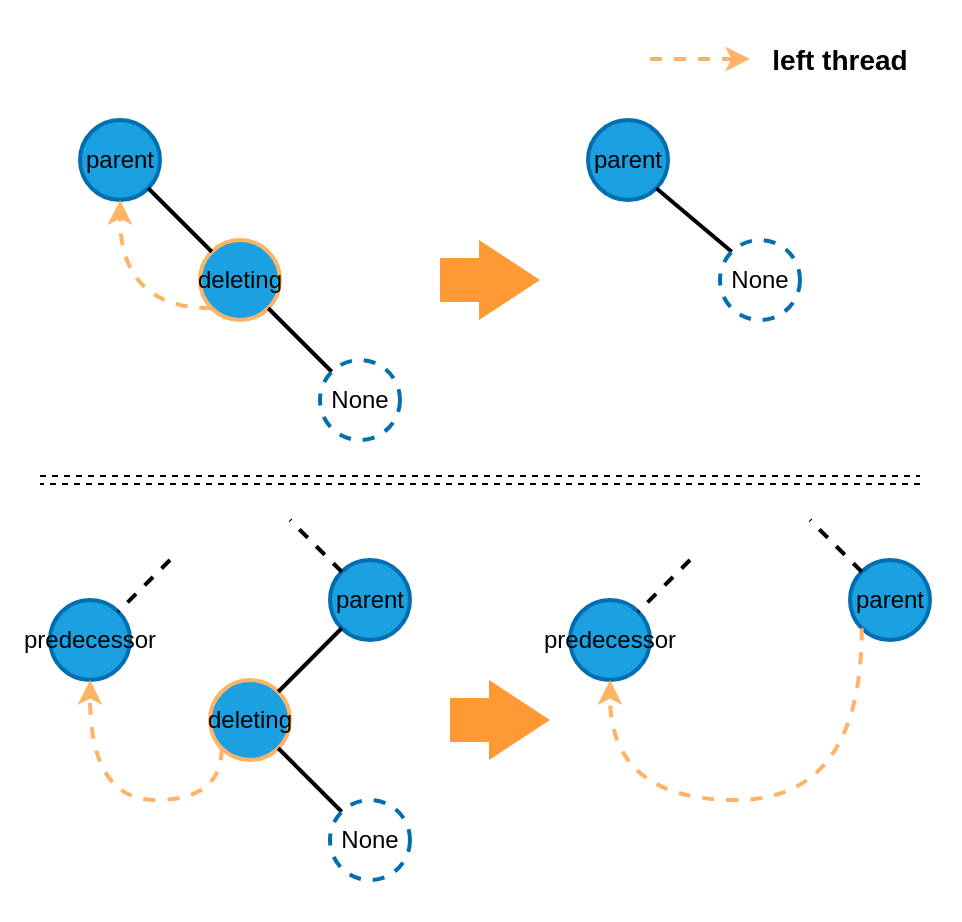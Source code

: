 <mxfile version="13.1.3" pages="6">
    <diagram id="6hGFLwfOUW9BJ-s0fimq" name="no_child">
        <mxGraphModel dx="1770" dy="1010" grid="1" gridSize="10" guides="1" tooltips="1" connect="1" arrows="1" fold="1" page="1" pageScale="1" pageWidth="827" pageHeight="1169" math="0" shadow="0">
            <root>
                <mxCell id="0"/>
                <mxCell id="1" parent="0"/>
                <mxCell id="VUpWZQGEfNumlUybI0wg-24" value="" style="rounded=0;whiteSpace=wrap;html=1;fillColor=#FFFFFF;strokeColor=none;" parent="1" vertex="1">
                    <mxGeometry x="80" y="100" width="480" height="460" as="geometry"/>
                </mxCell>
                <mxCell id="2" value="&lt;font color=&quot;#000000&quot;&gt;parent&lt;/font&gt;" style="ellipse;whiteSpace=wrap;html=1;aspect=fixed;strokeColor=#006EAF;strokeWidth=2;fillColor=#1ba1e2;fontColor=#ffffff;" parent="1" vertex="1">
                    <mxGeometry x="120" y="160" width="40" height="40" as="geometry"/>
                </mxCell>
                <mxCell id="3" value="&lt;font color=&quot;#000000&quot;&gt;deleting&lt;/font&gt;" style="ellipse;whiteSpace=wrap;html=1;aspect=fixed;strokeColor=#FFB366;strokeWidth=2;fillColor=#1ba1e2;fontColor=#ffffff;" parent="1" vertex="1">
                    <mxGeometry x="180" y="220" width="40" height="40" as="geometry"/>
                </mxCell>
                <mxCell id="4" value="" style="endArrow=none;html=1;strokeColor=#000000;strokeWidth=2;exitX=1;exitY=1;exitDx=0;exitDy=0;entryX=0;entryY=0;entryDx=0;entryDy=0;" parent="1" source="2" target="3" edge="1">
                    <mxGeometry width="50" height="50" relative="1" as="geometry">
                        <mxPoint x="205.858" y="214.142" as="sourcePoint"/>
                        <mxPoint x="174.142" y="245.858" as="targetPoint"/>
                    </mxGeometry>
                </mxCell>
                <mxCell id="6" value="" style="endArrow=none;html=1;strokeColor=#000000;strokeWidth=2;entryX=1;entryY=1;entryDx=0;entryDy=0;exitX=0;exitY=0;exitDx=0;exitDy=0;" parent="1" source="7" target="3" edge="1">
                    <mxGeometry width="50" height="50" relative="1" as="geometry">
                        <mxPoint x="160" y="280" as="sourcePoint"/>
                        <mxPoint x="224.142" y="235.858" as="targetPoint"/>
                    </mxGeometry>
                </mxCell>
                <mxCell id="7" value="&lt;font color=&quot;#000000&quot;&gt;None&lt;/font&gt;" style="ellipse;whiteSpace=wrap;html=1;aspect=fixed;strokeColor=#006EAF;strokeWidth=2;fillColor=none;fontColor=#ffffff;dashed=1;" parent="1" vertex="1">
                    <mxGeometry x="240" y="280" width="40" height="40" as="geometry"/>
                </mxCell>
                <mxCell id="8" value="" style="html=1;shadow=0;dashed=0;align=center;verticalAlign=middle;shape=mxgraph.arrows2.arrow;dy=0.45;dx=30.5;notch=0;strokeColor=none;fillColor=#FF9933;" parent="1" vertex="1">
                    <mxGeometry x="300" y="220" width="50" height="40" as="geometry"/>
                </mxCell>
                <mxCell id="9" value="&lt;font color=&quot;#000000&quot;&gt;parent&lt;/font&gt;" style="ellipse;whiteSpace=wrap;html=1;aspect=fixed;strokeColor=#006EAF;strokeWidth=2;fillColor=#1ba1e2;fontColor=#ffffff;" parent="1" vertex="1">
                    <mxGeometry x="374" y="160" width="40" height="40" as="geometry"/>
                </mxCell>
                <mxCell id="13" value="" style="endArrow=none;html=1;strokeColor=#000000;strokeWidth=2;entryX=1;entryY=1;entryDx=0;entryDy=0;exitX=0;exitY=0;exitDx=0;exitDy=0;" parent="1" source="14" target="9" edge="1">
                    <mxGeometry width="50" height="50" relative="1" as="geometry">
                        <mxPoint x="400" y="290" as="sourcePoint"/>
                        <mxPoint x="425.858" y="264.142" as="targetPoint"/>
                    </mxGeometry>
                </mxCell>
                <mxCell id="14" value="&lt;font color=&quot;#000000&quot;&gt;None&lt;/font&gt;" style="ellipse;whiteSpace=wrap;html=1;aspect=fixed;strokeColor=#006EAF;strokeWidth=2;fillColor=none;fontColor=#ffffff;dashed=1;" parent="1" vertex="1">
                    <mxGeometry x="440" y="220" width="40" height="40" as="geometry"/>
                </mxCell>
                <mxCell id="15" value="&lt;font color=&quot;#000000&quot;&gt;parent&lt;/font&gt;" style="ellipse;whiteSpace=wrap;html=1;aspect=fixed;strokeColor=#006EAF;strokeWidth=2;fillColor=#1ba1e2;fontColor=#ffffff;" parent="1" vertex="1">
                    <mxGeometry x="245" y="380" width="40" height="40" as="geometry"/>
                </mxCell>
                <mxCell id="16" value="&lt;font color=&quot;#000000&quot;&gt;deleting&lt;/font&gt;" style="ellipse;whiteSpace=wrap;html=1;aspect=fixed;strokeColor=#FFB366;strokeWidth=2;fillColor=#1ba1e2;fontColor=#ffffff;" parent="1" vertex="1">
                    <mxGeometry x="185" y="440" width="40" height="40" as="geometry"/>
                </mxCell>
                <mxCell id="17" value="" style="endArrow=none;html=1;strokeColor=#000000;strokeWidth=2;exitX=0;exitY=1;exitDx=0;exitDy=0;entryX=1;entryY=0;entryDx=0;entryDy=0;" parent="1" source="15" target="16" edge="1">
                    <mxGeometry width="50" height="50" relative="1" as="geometry">
                        <mxPoint x="150.858" y="434.142" as="sourcePoint"/>
                        <mxPoint x="119.142" y="465.858" as="targetPoint"/>
                    </mxGeometry>
                </mxCell>
                <mxCell id="19" value="" style="endArrow=none;html=1;strokeColor=#000000;strokeWidth=2;entryX=1;entryY=1;entryDx=0;entryDy=0;exitX=0;exitY=0;exitDx=0;exitDy=0;" parent="1" source="20" target="16" edge="1">
                    <mxGeometry width="50" height="50" relative="1" as="geometry">
                        <mxPoint x="105" y="500" as="sourcePoint"/>
                        <mxPoint x="169.142" y="455.858" as="targetPoint"/>
                    </mxGeometry>
                </mxCell>
                <mxCell id="20" value="&lt;font color=&quot;#000000&quot;&gt;None&lt;/font&gt;" style="ellipse;whiteSpace=wrap;html=1;aspect=fixed;strokeColor=#006EAF;strokeWidth=2;fillColor=none;fontColor=#ffffff;dashed=1;" parent="1" vertex="1">
                    <mxGeometry x="245" y="500" width="40" height="40" as="geometry"/>
                </mxCell>
                <mxCell id="22" value="&lt;font color=&quot;#000000&quot;&gt;predecessor&lt;/font&gt;" style="ellipse;whiteSpace=wrap;html=1;aspect=fixed;strokeColor=#006EAF;strokeWidth=2;fillColor=#1ba1e2;fontColor=#ffffff;" parent="1" vertex="1">
                    <mxGeometry x="105" y="400" width="40" height="40" as="geometry"/>
                </mxCell>
                <mxCell id="23" value="" style="html=1;shadow=0;dashed=0;align=center;verticalAlign=middle;shape=mxgraph.arrows2.arrow;dy=0.45;dx=30.5;notch=0;strokeColor=none;fillColor=#FF9933;" parent="1" vertex="1">
                    <mxGeometry x="305" y="440" width="50" height="40" as="geometry"/>
                </mxCell>
                <mxCell id="rWuuGIBVy-WIGxEvd5Dq-31" value="" style="endArrow=classic;html=1;curved=1;strokeColor=#FFB366;strokeWidth=2;dashed=1;exitX=0;exitY=1;exitDx=0;exitDy=0;entryX=0.5;entryY=1;entryDx=0;entryDy=0;edgeStyle=orthogonalEdgeStyle;" parent="1" source="3" target="2" edge="1">
                    <mxGeometry width="50" height="50" relative="1" as="geometry">
                        <mxPoint x="154.142" y="194.142" as="sourcePoint"/>
                        <mxPoint x="200" y="140" as="targetPoint"/>
                    </mxGeometry>
                </mxCell>
                <mxCell id="rWuuGIBVy-WIGxEvd5Dq-32" value="" style="endArrow=classic;html=1;curved=1;strokeColor=#FFB366;strokeWidth=2;dashed=1;exitX=0;exitY=1;exitDx=0;exitDy=0;entryX=0.5;entryY=1;entryDx=0;entryDy=0;edgeStyle=orthogonalEdgeStyle;" parent="1" source="16" target="22" edge="1">
                    <mxGeometry width="50" height="50" relative="1" as="geometry">
                        <mxPoint x="200.858" y="204.142" as="sourcePoint"/>
                        <mxPoint x="155" y="150" as="targetPoint"/>
                        <Array as="points">
                            <mxPoint x="191" y="500"/>
                            <mxPoint x="125" y="500"/>
                        </Array>
                    </mxGeometry>
                </mxCell>
                <mxCell id="rWuuGIBVy-WIGxEvd5Dq-33" value="&lt;font color=&quot;#000000&quot;&gt;parent&lt;/font&gt;" style="ellipse;whiteSpace=wrap;html=1;aspect=fixed;strokeColor=#006EAF;strokeWidth=2;fillColor=#1ba1e2;fontColor=#ffffff;" parent="1" vertex="1">
                    <mxGeometry x="505" y="380" width="40" height="40" as="geometry"/>
                </mxCell>
                <mxCell id="rWuuGIBVy-WIGxEvd5Dq-38" value="&lt;font color=&quot;#000000&quot;&gt;predecessor&lt;/font&gt;" style="ellipse;whiteSpace=wrap;html=1;aspect=fixed;strokeColor=#006EAF;strokeWidth=2;fillColor=#1ba1e2;fontColor=#ffffff;" parent="1" vertex="1">
                    <mxGeometry x="365" y="400" width="40" height="40" as="geometry"/>
                </mxCell>
                <mxCell id="rWuuGIBVy-WIGxEvd5Dq-39" value="" style="endArrow=classic;html=1;curved=1;strokeColor=#FFB366;strokeWidth=2;dashed=1;exitX=0;exitY=1;exitDx=0;exitDy=0;entryX=0.5;entryY=1;entryDx=0;entryDy=0;edgeStyle=orthogonalEdgeStyle;" parent="1" source="rWuuGIBVy-WIGxEvd5Dq-33" target="rWuuGIBVy-WIGxEvd5Dq-38" edge="1">
                    <mxGeometry width="50" height="50" relative="1" as="geometry">
                        <mxPoint x="450.858" y="474.142" as="sourcePoint"/>
                        <mxPoint x="415" y="150" as="targetPoint"/>
                        <Array as="points">
                            <mxPoint x="511" y="500"/>
                            <mxPoint x="385" y="500"/>
                        </Array>
                    </mxGeometry>
                </mxCell>
                <mxCell id="nDk5uHplfqXiQ4y_Hgnx-23" value="" style="endArrow=none;html=1;strokeColor=#000000;strokeWidth=2;entryX=1;entryY=0;entryDx=0;entryDy=0;dashed=1;" parent="1" target="22" edge="1">
                    <mxGeometry width="50" height="50" relative="1" as="geometry">
                        <mxPoint x="165" y="380" as="sourcePoint"/>
                        <mxPoint x="229.142" y="455.858" as="targetPoint"/>
                    </mxGeometry>
                </mxCell>
                <mxCell id="nDk5uHplfqXiQ4y_Hgnx-24" value="" style="endArrow=none;html=1;strokeColor=#000000;strokeWidth=2;exitX=0;exitY=0;exitDx=0;exitDy=0;dashed=1;" parent="1" source="15" edge="1">
                    <mxGeometry width="50" height="50" relative="1" as="geometry">
                        <mxPoint x="175" y="390" as="sourcePoint"/>
                        <mxPoint x="225" y="360" as="targetPoint"/>
                    </mxGeometry>
                </mxCell>
                <mxCell id="nDk5uHplfqXiQ4y_Hgnx-25" value="" style="endArrow=none;html=1;strokeColor=#000000;strokeWidth=2;entryX=1;entryY=0;entryDx=0;entryDy=0;dashed=1;" parent="1" target="rWuuGIBVy-WIGxEvd5Dq-38" edge="1">
                    <mxGeometry width="50" height="50" relative="1" as="geometry">
                        <mxPoint x="425" y="380" as="sourcePoint"/>
                        <mxPoint x="159.142" y="425.858" as="targetPoint"/>
                    </mxGeometry>
                </mxCell>
                <mxCell id="nDk5uHplfqXiQ4y_Hgnx-26" value="" style="endArrow=none;html=1;strokeColor=#000000;strokeWidth=2;exitX=0;exitY=0;exitDx=0;exitDy=0;dashed=1;" parent="1" source="rWuuGIBVy-WIGxEvd5Dq-33" edge="1">
                    <mxGeometry width="50" height="50" relative="1" as="geometry">
                        <mxPoint x="195" y="410" as="sourcePoint"/>
                        <mxPoint x="485" y="360" as="targetPoint"/>
                    </mxGeometry>
                </mxCell>
                <mxCell id="VUpWZQGEfNumlUybI0wg-23" value="" style="shape=link;html=1;dashed=1;strokeColor=#000000;" parent="1" edge="1">
                    <mxGeometry width="50" height="50" relative="1" as="geometry">
                        <mxPoint x="540" y="340" as="sourcePoint"/>
                        <mxPoint x="100" y="340" as="targetPoint"/>
                    </mxGeometry>
                </mxCell>
                <mxCell id="24" value="" style="endArrow=classic;html=1;dashed=1;strokeColor=#FFB366;strokeWidth=2;" edge="1" parent="1">
                    <mxGeometry width="50" height="50" relative="1" as="geometry">
                        <mxPoint x="405" y="129.5" as="sourcePoint"/>
                        <mxPoint x="455" y="129.5" as="targetPoint"/>
                    </mxGeometry>
                </mxCell>
                <mxCell id="25" value="&lt;font color=&quot;#000000&quot; style=&quot;font-size: 14px&quot;&gt;&lt;b&gt;left thread&lt;/b&gt;&lt;/font&gt;" style="text;html=1;strokeColor=none;fillColor=none;align=center;verticalAlign=middle;whiteSpace=wrap;rounded=0;" vertex="1" parent="1">
                    <mxGeometry x="455" y="120" width="90" height="20" as="geometry"/>
                </mxCell>
            </root>
        </mxGraphModel>
    </diagram>
    <diagram name="one_right_child" id="PGhEoFaMu8bNXuBWCQsl">
        <mxGraphModel dx="1770" dy="2179" grid="1" gridSize="10" guides="1" tooltips="1" connect="1" arrows="1" fold="1" page="1" pageScale="1" pageWidth="827" pageHeight="1169" math="0" shadow="0">
            <root>
                <mxCell id="CeSif-LkQ0VTNuqgXHJz-0"/>
                <mxCell id="CeSif-LkQ0VTNuqgXHJz-1" parent="CeSif-LkQ0VTNuqgXHJz-0"/>
                <mxCell id="0psC9PywafLdnC9q6suG-3" value="" style="rounded=0;whiteSpace=wrap;html=1;fillColor=#FFFFFF;strokeColor=none;" parent="CeSif-LkQ0VTNuqgXHJz-1" vertex="1">
                    <mxGeometry x="60" y="-20" width="520" height="1120" as="geometry"/>
                </mxCell>
                <mxCell id="CeSif-LkQ0VTNuqgXHJz-2" value="&lt;font color=&quot;#000000&quot;&gt;parent&lt;/font&gt;" style="ellipse;whiteSpace=wrap;html=1;aspect=fixed;strokeColor=#006EAF;strokeWidth=2;fillColor=#1ba1e2;fontColor=#ffffff;" parent="CeSif-LkQ0VTNuqgXHJz-1" vertex="1">
                    <mxGeometry x="120" y="40" width="40" height="40" as="geometry"/>
                </mxCell>
                <mxCell id="CeSif-LkQ0VTNuqgXHJz-3" value="&lt;font color=&quot;#000000&quot;&gt;deleting&lt;/font&gt;" style="ellipse;whiteSpace=wrap;html=1;aspect=fixed;strokeColor=#FFB366;strokeWidth=2;fillColor=#1ba1e2;fontColor=#ffffff;" parent="CeSif-LkQ0VTNuqgXHJz-1" vertex="1">
                    <mxGeometry x="180" y="100" width="40" height="40" as="geometry"/>
                </mxCell>
                <mxCell id="CeSif-LkQ0VTNuqgXHJz-4" value="" style="endArrow=none;html=1;strokeColor=#000000;strokeWidth=2;exitX=1;exitY=1;exitDx=0;exitDy=0;entryX=0;entryY=0;entryDx=0;entryDy=0;" parent="CeSif-LkQ0VTNuqgXHJz-1" source="CeSif-LkQ0VTNuqgXHJz-2" target="CeSif-LkQ0VTNuqgXHJz-3" edge="1">
                    <mxGeometry width="50" height="50" relative="1" as="geometry">
                        <mxPoint x="205.858" y="94.142" as="sourcePoint"/>
                        <mxPoint x="174.142" y="125.858" as="targetPoint"/>
                    </mxGeometry>
                </mxCell>
                <mxCell id="CeSif-LkQ0VTNuqgXHJz-6" value="" style="endArrow=none;html=1;strokeColor=#000000;strokeWidth=2;entryX=1;entryY=1;entryDx=0;entryDy=0;exitX=0;exitY=1;exitDx=0;exitDy=0;" parent="CeSif-LkQ0VTNuqgXHJz-1" source="CeSif-LkQ0VTNuqgXHJz-23" target="CeSif-LkQ0VTNuqgXHJz-3" edge="1">
                    <mxGeometry width="50" height="50" relative="1" as="geometry">
                        <mxPoint x="154.142" y="165.858" as="sourcePoint"/>
                        <mxPoint x="224.142" y="115.858" as="targetPoint"/>
                    </mxGeometry>
                </mxCell>
                <mxCell id="CeSif-LkQ0VTNuqgXHJz-8" value="" style="html=1;shadow=0;dashed=0;align=center;verticalAlign=middle;shape=mxgraph.arrows2.arrow;dy=0.45;dx=30.5;notch=0;strokeColor=none;fillColor=#FF9933;" parent="CeSif-LkQ0VTNuqgXHJz-1" vertex="1">
                    <mxGeometry x="300" y="100" width="50" height="40" as="geometry"/>
                </mxCell>
                <mxCell id="CeSif-LkQ0VTNuqgXHJz-12" value="&lt;font color=&quot;#000000&quot;&gt;parent&lt;/font&gt;" style="ellipse;whiteSpace=wrap;html=1;aspect=fixed;strokeColor=#006EAF;strokeWidth=2;fillColor=#1ba1e2;fontColor=#ffffff;" parent="CeSif-LkQ0VTNuqgXHJz-1" vertex="1">
                    <mxGeometry x="120" y="520" width="40" height="40" as="geometry"/>
                </mxCell>
                <mxCell id="CeSif-LkQ0VTNuqgXHJz-13" value="&lt;font color=&quot;#000000&quot;&gt;deleting&lt;/font&gt;" style="ellipse;whiteSpace=wrap;html=1;aspect=fixed;strokeColor=#FFB366;strokeWidth=2;fillColor=#1ba1e2;fontColor=#ffffff;" parent="CeSif-LkQ0VTNuqgXHJz-1" vertex="1">
                    <mxGeometry x="180" y="580" width="40" height="40" as="geometry"/>
                </mxCell>
                <mxCell id="CeSif-LkQ0VTNuqgXHJz-14" value="" style="endArrow=none;html=1;strokeColor=#000000;strokeWidth=2;exitX=1;exitY=1;exitDx=0;exitDy=0;entryX=0;entryY=0;entryDx=0;entryDy=0;" parent="CeSif-LkQ0VTNuqgXHJz-1" source="CeSif-LkQ0VTNuqgXHJz-12" target="CeSif-LkQ0VTNuqgXHJz-13" edge="1">
                    <mxGeometry width="50" height="50" relative="1" as="geometry">
                        <mxPoint x="145.858" y="574.142" as="sourcePoint"/>
                        <mxPoint x="126" y="600" as="targetPoint"/>
                    </mxGeometry>
                </mxCell>
                <mxCell id="CeSif-LkQ0VTNuqgXHJz-15" value="" style="endArrow=none;html=1;strokeColor=#000000;strokeWidth=2;entryX=1;entryY=1;entryDx=0;entryDy=0;exitX=0;exitY=0;exitDx=0;exitDy=0;" parent="CeSif-LkQ0VTNuqgXHJz-1" source="NnDIAgsHRutLFN9ROoSn-0" target="CeSif-LkQ0VTNuqgXHJz-13" edge="1">
                    <mxGeometry width="50" height="50" relative="1" as="geometry">
                        <mxPoint x="214.142" y="645.858" as="sourcePoint"/>
                        <mxPoint x="164.142" y="595.858" as="targetPoint"/>
                    </mxGeometry>
                </mxCell>
                <mxCell id="CeSif-LkQ0VTNuqgXHJz-19" value="" style="html=1;shadow=0;dashed=0;align=center;verticalAlign=middle;shape=mxgraph.arrows2.arrow;dy=0.45;dx=30.5;notch=0;strokeColor=none;fillColor=#FF9933;" parent="CeSif-LkQ0VTNuqgXHJz-1" vertex="1">
                    <mxGeometry x="300" y="580" width="50" height="40" as="geometry"/>
                </mxCell>
                <mxCell id="CeSif-LkQ0VTNuqgXHJz-23" value="&lt;font color=&quot;#000000&quot;&gt;replacing&lt;/font&gt;" style="ellipse;whiteSpace=wrap;html=1;aspect=fixed;strokeColor=#006EAF;strokeWidth=2;fillColor=#1ba1e2;fontColor=#ffffff;direction=south;" parent="CeSif-LkQ0VTNuqgXHJz-1" vertex="1">
                    <mxGeometry x="240" y="160" width="40" height="40" as="geometry"/>
                </mxCell>
                <mxCell id="NnDIAgsHRutLFN9ROoSn-0" value="&lt;font color=&quot;#000000&quot;&gt;replacing&lt;/font&gt;" style="ellipse;whiteSpace=wrap;html=1;aspect=fixed;strokeColor=#006EAF;strokeWidth=2;fillColor=#1ba1e2;fontColor=#ffffff;" parent="CeSif-LkQ0VTNuqgXHJz-1" vertex="1">
                    <mxGeometry x="240" y="640" width="40" height="40" as="geometry"/>
                </mxCell>
                <mxCell id="NnDIAgsHRutLFN9ROoSn-1" value="" style="ellipse;whiteSpace=wrap;html=1;aspect=fixed;strokeColor=#006EAF;strokeWidth=2;fillColor=#1ba1e2;fontColor=#ffffff;" parent="CeSif-LkQ0VTNuqgXHJz-1" vertex="1">
                    <mxGeometry x="280" y="700" width="40" height="40" as="geometry"/>
                </mxCell>
                <mxCell id="NnDIAgsHRutLFN9ROoSn-2" value="" style="ellipse;whiteSpace=wrap;html=1;aspect=fixed;strokeColor=#006EAF;strokeWidth=2;fillColor=#1ba1e2;fontColor=#ffffff;" parent="CeSif-LkQ0VTNuqgXHJz-1" vertex="1">
                    <mxGeometry x="200" y="700" width="40" height="40" as="geometry"/>
                </mxCell>
                <mxCell id="NnDIAgsHRutLFN9ROoSn-3" value="" style="endArrow=none;html=1;strokeColor=#000000;strokeWidth=2;entryX=0;entryY=1;entryDx=0;entryDy=0;exitX=1;exitY=0;exitDx=0;exitDy=0;" parent="CeSif-LkQ0VTNuqgXHJz-1" source="NnDIAgsHRutLFN9ROoSn-2" target="NnDIAgsHRutLFN9ROoSn-0" edge="1">
                    <mxGeometry width="50" height="50" relative="1" as="geometry">
                        <mxPoint x="284.142" y="655.858" as="sourcePoint"/>
                        <mxPoint x="315.858" y="624.142" as="targetPoint"/>
                    </mxGeometry>
                </mxCell>
                <mxCell id="NnDIAgsHRutLFN9ROoSn-4" value="" style="endArrow=none;html=1;strokeColor=#000000;strokeWidth=2;entryX=0;entryY=0;entryDx=0;entryDy=0;exitX=1;exitY=1;exitDx=0;exitDy=0;" parent="CeSif-LkQ0VTNuqgXHJz-1" source="NnDIAgsHRutLFN9ROoSn-0" target="NnDIAgsHRutLFN9ROoSn-1" edge="1">
                    <mxGeometry width="50" height="50" relative="1" as="geometry">
                        <mxPoint x="294.142" y="665.858" as="sourcePoint"/>
                        <mxPoint x="325.858" y="634.142" as="targetPoint"/>
                    </mxGeometry>
                </mxCell>
                <mxCell id="NnDIAgsHRutLFN9ROoSn-39" value="&lt;font color=&quot;#000000&quot;&gt;parent&lt;/font&gt;" style="ellipse;whiteSpace=wrap;html=1;aspect=fixed;strokeColor=#006EAF;strokeWidth=2;fillColor=#1ba1e2;fontColor=#ffffff;" parent="CeSif-LkQ0VTNuqgXHJz-1" vertex="1">
                    <mxGeometry x="230" y="280" width="40" height="40" as="geometry"/>
                </mxCell>
                <mxCell id="NnDIAgsHRutLFN9ROoSn-40" value="&lt;font color=&quot;#000000&quot;&gt;deleting&lt;/font&gt;" style="ellipse;whiteSpace=wrap;html=1;aspect=fixed;strokeColor=#FFB366;strokeWidth=2;fillColor=#1ba1e2;fontColor=#ffffff;" parent="CeSif-LkQ0VTNuqgXHJz-1" vertex="1">
                    <mxGeometry x="170" y="340" width="40" height="40" as="geometry"/>
                </mxCell>
                <mxCell id="NnDIAgsHRutLFN9ROoSn-41" value="" style="endArrow=none;html=1;strokeColor=#000000;strokeWidth=2;exitX=0;exitY=1;exitDx=0;exitDy=0;entryX=1;entryY=0;entryDx=0;entryDy=0;" parent="CeSif-LkQ0VTNuqgXHJz-1" source="NnDIAgsHRutLFN9ROoSn-39" target="NnDIAgsHRutLFN9ROoSn-40" edge="1">
                    <mxGeometry width="50" height="50" relative="1" as="geometry">
                        <mxPoint x="135.858" y="404.142" as="sourcePoint"/>
                        <mxPoint x="104.142" y="435.858" as="targetPoint"/>
                    </mxGeometry>
                </mxCell>
                <mxCell id="NnDIAgsHRutLFN9ROoSn-43" value="" style="endArrow=none;html=1;strokeColor=#000000;strokeWidth=2;entryX=1;entryY=1;entryDx=0;entryDy=0;exitX=0;exitY=1;exitDx=0;exitDy=0;" parent="CeSif-LkQ0VTNuqgXHJz-1" source="NnDIAgsHRutLFN9ROoSn-47" target="NnDIAgsHRutLFN9ROoSn-40" edge="1">
                    <mxGeometry width="50" height="50" relative="1" as="geometry">
                        <mxPoint x="84.142" y="475.858" as="sourcePoint"/>
                        <mxPoint x="154.142" y="425.858" as="targetPoint"/>
                    </mxGeometry>
                </mxCell>
                <mxCell id="NnDIAgsHRutLFN9ROoSn-44" value="" style="html=1;shadow=0;dashed=0;align=center;verticalAlign=middle;shape=mxgraph.arrows2.arrow;dy=0.45;dx=30.5;notch=0;strokeColor=none;fillColor=#FF9933;" parent="CeSif-LkQ0VTNuqgXHJz-1" vertex="1">
                    <mxGeometry x="310" y="340" width="50" height="40" as="geometry"/>
                </mxCell>
                <mxCell id="NnDIAgsHRutLFN9ROoSn-47" value="&lt;font color=&quot;#000000&quot;&gt;replacing&lt;/font&gt;" style="ellipse;whiteSpace=wrap;html=1;aspect=fixed;strokeColor=#006EAF;strokeWidth=2;fillColor=#1ba1e2;fontColor=#ffffff;direction=south;" parent="CeSif-LkQ0VTNuqgXHJz-1" vertex="1">
                    <mxGeometry x="230" y="400" width="40" height="40" as="geometry"/>
                </mxCell>
                <mxCell id="ZxbC2Xd3HvjLgOjPFKle-0" value="" style="endArrow=classic;html=1;curved=1;strokeColor=#FFB366;strokeWidth=2;dashed=1;entryX=0.5;entryY=1;entryDx=0;entryDy=0;edgeStyle=orthogonalEdgeStyle;exitX=0;exitY=1;exitDx=0;exitDy=0;" parent="CeSif-LkQ0VTNuqgXHJz-1" source="NnDIAgsHRutLFN9ROoSn-40" target="ZxbC2Xd3HvjLgOjPFKle-1" edge="1">
                    <mxGeometry width="50" height="50" relative="1" as="geometry">
                        <mxPoint x="184.142" y="374.142" as="sourcePoint"/>
                        <mxPoint x="248.68" y="338.3" as="targetPoint"/>
                        <Array as="points">
                            <mxPoint x="176" y="400"/>
                            <mxPoint x="130" y="400"/>
                        </Array>
                    </mxGeometry>
                </mxCell>
                <mxCell id="ZxbC2Xd3HvjLgOjPFKle-1" value="&lt;font color=&quot;#000000&quot;&gt;predecessor&lt;/font&gt;" style="ellipse;whiteSpace=wrap;html=1;aspect=fixed;strokeColor=#006EAF;strokeWidth=2;fillColor=#1ba1e2;fontColor=#ffffff;" parent="CeSif-LkQ0VTNuqgXHJz-1" vertex="1">
                    <mxGeometry x="110" y="300" width="40" height="40" as="geometry"/>
                </mxCell>
                <mxCell id="ZxbC2Xd3HvjLgOjPFKle-2" value="" style="endArrow=classic;html=1;curved=1;strokeColor=#FFB366;strokeWidth=2;dashed=1;exitX=1;exitY=1;exitDx=0;exitDy=0;entryX=0.5;entryY=1;entryDx=0;entryDy=0;edgeStyle=orthogonalEdgeStyle;" parent="CeSif-LkQ0VTNuqgXHJz-1" source="NnDIAgsHRutLFN9ROoSn-47" target="NnDIAgsHRutLFN9ROoSn-40" edge="1">
                    <mxGeometry width="50" height="50" relative="1" as="geometry">
                        <mxPoint x="140.002" y="464.142" as="sourcePoint"/>
                        <mxPoint x="185.86" y="410" as="targetPoint"/>
                    </mxGeometry>
                </mxCell>
                <mxCell id="ZxbC2Xd3HvjLgOjPFKle-14" value="&lt;font color=&quot;#000000&quot;&gt;parent&lt;/font&gt;" style="ellipse;whiteSpace=wrap;html=1;aspect=fixed;strokeColor=#006EAF;strokeWidth=2;fillColor=#1ba1e2;fontColor=#ffffff;" parent="CeSif-LkQ0VTNuqgXHJz-1" vertex="1">
                    <mxGeometry x="240" y="840" width="40" height="40" as="geometry"/>
                </mxCell>
                <mxCell id="ZxbC2Xd3HvjLgOjPFKle-15" value="&lt;font color=&quot;#000000&quot;&gt;deleting&lt;/font&gt;" style="ellipse;whiteSpace=wrap;html=1;aspect=fixed;strokeColor=#FFB366;strokeWidth=2;fillColor=#1ba1e2;fontColor=#ffffff;" parent="CeSif-LkQ0VTNuqgXHJz-1" vertex="1">
                    <mxGeometry x="180" y="900" width="40" height="40" as="geometry"/>
                </mxCell>
                <mxCell id="ZxbC2Xd3HvjLgOjPFKle-16" value="" style="endArrow=none;html=1;strokeColor=#000000;strokeWidth=2;exitX=0;exitY=1;exitDx=0;exitDy=0;entryX=1;entryY=0;entryDx=0;entryDy=0;" parent="CeSif-LkQ0VTNuqgXHJz-1" source="ZxbC2Xd3HvjLgOjPFKle-14" target="ZxbC2Xd3HvjLgOjPFKle-15" edge="1">
                    <mxGeometry width="50" height="50" relative="1" as="geometry">
                        <mxPoint x="145.858" y="894.142" as="sourcePoint"/>
                        <mxPoint x="114.142" y="925.858" as="targetPoint"/>
                    </mxGeometry>
                </mxCell>
                <mxCell id="ZxbC2Xd3HvjLgOjPFKle-17" value="" style="endArrow=none;html=1;strokeColor=#000000;strokeWidth=2;entryX=1;entryY=1;entryDx=0;entryDy=0;exitX=0;exitY=0;exitDx=0;exitDy=0;" parent="CeSif-LkQ0VTNuqgXHJz-1" source="ZxbC2Xd3HvjLgOjPFKle-19" target="ZxbC2Xd3HvjLgOjPFKle-15" edge="1">
                    <mxGeometry width="50" height="50" relative="1" as="geometry">
                        <mxPoint x="214.142" y="965.858" as="sourcePoint"/>
                        <mxPoint x="164.142" y="915.858" as="targetPoint"/>
                    </mxGeometry>
                </mxCell>
                <mxCell id="ZxbC2Xd3HvjLgOjPFKle-18" value="" style="html=1;shadow=0;dashed=0;align=center;verticalAlign=middle;shape=mxgraph.arrows2.arrow;dy=0.45;dx=30.5;notch=0;strokeColor=none;fillColor=#FF9933;" parent="CeSif-LkQ0VTNuqgXHJz-1" vertex="1">
                    <mxGeometry x="310" y="900" width="50" height="40" as="geometry"/>
                </mxCell>
                <mxCell id="ZxbC2Xd3HvjLgOjPFKle-19" value="&lt;font color=&quot;#000000&quot;&gt;replacing&lt;/font&gt;" style="ellipse;whiteSpace=wrap;html=1;aspect=fixed;strokeColor=#006EAF;strokeWidth=2;fillColor=#1ba1e2;fontColor=#ffffff;" parent="CeSif-LkQ0VTNuqgXHJz-1" vertex="1">
                    <mxGeometry x="240" y="960" width="40" height="40" as="geometry"/>
                </mxCell>
                <mxCell id="ZxbC2Xd3HvjLgOjPFKle-20" value="" style="ellipse;whiteSpace=wrap;html=1;aspect=fixed;strokeColor=#006EAF;strokeWidth=2;fillColor=#1ba1e2;fontColor=#ffffff;" parent="CeSif-LkQ0VTNuqgXHJz-1" vertex="1">
                    <mxGeometry x="280" y="1020" width="40" height="40" as="geometry"/>
                </mxCell>
                <mxCell id="ZxbC2Xd3HvjLgOjPFKle-21" value="" style="ellipse;whiteSpace=wrap;html=1;aspect=fixed;strokeColor=#006EAF;strokeWidth=2;fillColor=#1ba1e2;fontColor=#ffffff;" parent="CeSif-LkQ0VTNuqgXHJz-1" vertex="1">
                    <mxGeometry x="200" y="1020" width="40" height="40" as="geometry"/>
                </mxCell>
                <mxCell id="ZxbC2Xd3HvjLgOjPFKle-22" value="" style="endArrow=none;html=1;strokeColor=#000000;strokeWidth=2;entryX=0;entryY=1;entryDx=0;entryDy=0;exitX=1;exitY=0;exitDx=0;exitDy=0;" parent="CeSif-LkQ0VTNuqgXHJz-1" source="ZxbC2Xd3HvjLgOjPFKle-21" target="ZxbC2Xd3HvjLgOjPFKle-19" edge="1">
                    <mxGeometry width="50" height="50" relative="1" as="geometry">
                        <mxPoint x="284.142" y="975.858" as="sourcePoint"/>
                        <mxPoint x="315.858" y="944.142" as="targetPoint"/>
                    </mxGeometry>
                </mxCell>
                <mxCell id="ZxbC2Xd3HvjLgOjPFKle-23" value="" style="endArrow=none;html=1;strokeColor=#000000;strokeWidth=2;entryX=0;entryY=0;entryDx=0;entryDy=0;exitX=1;exitY=1;exitDx=0;exitDy=0;" parent="CeSif-LkQ0VTNuqgXHJz-1" source="ZxbC2Xd3HvjLgOjPFKle-19" target="ZxbC2Xd3HvjLgOjPFKle-20" edge="1">
                    <mxGeometry width="50" height="50" relative="1" as="geometry">
                        <mxPoint x="294.142" y="985.858" as="sourcePoint"/>
                        <mxPoint x="325.858" y="954.142" as="targetPoint"/>
                    </mxGeometry>
                </mxCell>
                <mxCell id="ZxbC2Xd3HvjLgOjPFKle-35" value="&lt;font color=&quot;#000000&quot;&gt;predecessor&lt;/font&gt;" style="ellipse;whiteSpace=wrap;html=1;aspect=fixed;strokeColor=#006EAF;strokeWidth=2;fillColor=#1ba1e2;fontColor=#ffffff;" parent="CeSif-LkQ0VTNuqgXHJz-1" vertex="1">
                    <mxGeometry x="100" y="860" width="40" height="40" as="geometry"/>
                </mxCell>
                <mxCell id="cnDm8LQTO2a0mghyWMSx-0" value="" style="endArrow=classic;html=1;curved=1;strokeColor=#FFB366;strokeWidth=2;dashed=1;exitX=0;exitY=1;exitDx=0;exitDy=0;entryX=0.5;entryY=1;entryDx=0;entryDy=0;edgeStyle=orthogonalEdgeStyle;" parent="CeSif-LkQ0VTNuqgXHJz-1" source="CeSif-LkQ0VTNuqgXHJz-3" target="CeSif-LkQ0VTNuqgXHJz-2" edge="1">
                    <mxGeometry width="50" height="50" relative="1" as="geometry">
                        <mxPoint x="424.142" y="144.142" as="sourcePoint"/>
                        <mxPoint x="470" y="90" as="targetPoint"/>
                    </mxGeometry>
                </mxCell>
                <mxCell id="cnDm8LQTO2a0mghyWMSx-1" value="" style="endArrow=classic;html=1;curved=1;strokeColor=#FFB366;strokeWidth=2;dashed=1;exitX=1;exitY=1;exitDx=0;exitDy=0;entryX=0.5;entryY=1;entryDx=0;entryDy=0;edgeStyle=orthogonalEdgeStyle;" parent="CeSif-LkQ0VTNuqgXHJz-1" source="CeSif-LkQ0VTNuqgXHJz-23" target="CeSif-LkQ0VTNuqgXHJz-3" edge="1">
                    <mxGeometry width="50" height="50" relative="1" as="geometry">
                        <mxPoint x="195.858" y="144.142" as="sourcePoint"/>
                        <mxPoint x="150" y="90" as="targetPoint"/>
                    </mxGeometry>
                </mxCell>
                <mxCell id="cnDm8LQTO2a0mghyWMSx-2" value="&lt;font color=&quot;#000000&quot;&gt;parent&lt;/font&gt;" style="ellipse;whiteSpace=wrap;html=1;aspect=fixed;strokeColor=#006EAF;strokeWidth=2;fillColor=#1ba1e2;fontColor=#ffffff;" parent="CeSif-LkQ0VTNuqgXHJz-1" vertex="1">
                    <mxGeometry x="360" y="40" width="40" height="40" as="geometry"/>
                </mxCell>
                <mxCell id="cnDm8LQTO2a0mghyWMSx-4" value="" style="endArrow=none;html=1;strokeColor=#000000;strokeWidth=2;exitX=1;exitY=1;exitDx=0;exitDy=0;entryX=0;entryY=1;entryDx=0;entryDy=0;" parent="CeSif-LkQ0VTNuqgXHJz-1" source="cnDm8LQTO2a0mghyWMSx-2" target="cnDm8LQTO2a0mghyWMSx-6" edge="1">
                    <mxGeometry width="50" height="50" relative="1" as="geometry">
                        <mxPoint x="445.858" y="94.142" as="sourcePoint"/>
                        <mxPoint x="425.858" y="105.858" as="targetPoint"/>
                    </mxGeometry>
                </mxCell>
                <mxCell id="cnDm8LQTO2a0mghyWMSx-6" value="&lt;font color=&quot;#000000&quot;&gt;replacing&lt;/font&gt;" style="ellipse;whiteSpace=wrap;html=1;aspect=fixed;strokeColor=#006EAF;strokeWidth=2;fillColor=#1ba1e2;fontColor=#ffffff;direction=south;" parent="CeSif-LkQ0VTNuqgXHJz-1" vertex="1">
                    <mxGeometry x="420" y="100" width="40" height="40" as="geometry"/>
                </mxCell>
                <mxCell id="cnDm8LQTO2a0mghyWMSx-7" value="" style="endArrow=classic;html=1;curved=1;strokeColor=#FFB366;strokeWidth=2;dashed=1;exitX=1;exitY=1;exitDx=0;exitDy=0;entryX=0.5;entryY=1;entryDx=0;entryDy=0;edgeStyle=orthogonalEdgeStyle;" parent="CeSif-LkQ0VTNuqgXHJz-1" source="cnDm8LQTO2a0mghyWMSx-6" target="cnDm8LQTO2a0mghyWMSx-2" edge="1">
                    <mxGeometry width="50" height="50" relative="1" as="geometry">
                        <mxPoint x="425.858" y="134.142" as="sourcePoint"/>
                        <mxPoint x="710" y="90" as="targetPoint"/>
                    </mxGeometry>
                </mxCell>
                <mxCell id="t_7_n_dgQgkT9vQ52j__-0" value="" style="endArrow=none;html=1;strokeColor=#000000;strokeWidth=2;exitX=1;exitY=0;exitDx=0;exitDy=0;dashed=1;" parent="CeSif-LkQ0VTNuqgXHJz-1" source="CeSif-LkQ0VTNuqgXHJz-23" edge="1">
                    <mxGeometry width="50" height="50" relative="1" as="geometry">
                        <mxPoint x="404.142" y="84.142" as="sourcePoint"/>
                        <mxPoint x="300" y="220" as="targetPoint"/>
                    </mxGeometry>
                </mxCell>
                <mxCell id="t_7_n_dgQgkT9vQ52j__-1" value="" style="endArrow=none;html=1;strokeColor=#000000;strokeWidth=2;exitX=1;exitY=0;exitDx=0;exitDy=0;dashed=1;" parent="CeSif-LkQ0VTNuqgXHJz-1" source="cnDm8LQTO2a0mghyWMSx-6" edge="1">
                    <mxGeometry width="50" height="50" relative="1" as="geometry">
                        <mxPoint x="284.142" y="204.142" as="sourcePoint"/>
                        <mxPoint x="480" y="160" as="targetPoint"/>
                    </mxGeometry>
                </mxCell>
                <mxCell id="t_7_n_dgQgkT9vQ52j__-4" value="&lt;font color=&quot;#000000&quot;&gt;parent&lt;/font&gt;" style="ellipse;whiteSpace=wrap;html=1;aspect=fixed;strokeColor=#006EAF;strokeWidth=2;fillColor=#1ba1e2;fontColor=#ffffff;" parent="CeSif-LkQ0VTNuqgXHJz-1" vertex="1">
                    <mxGeometry x="490" y="280" width="40" height="40" as="geometry"/>
                </mxCell>
                <mxCell id="t_7_n_dgQgkT9vQ52j__-6" value="" style="endArrow=none;html=1;strokeColor=#000000;strokeWidth=2;exitX=0;exitY=1;exitDx=0;exitDy=0;entryX=0;entryY=0;entryDx=0;entryDy=0;" parent="CeSif-LkQ0VTNuqgXHJz-1" source="t_7_n_dgQgkT9vQ52j__-4" target="t_7_n_dgQgkT9vQ52j__-8" edge="1">
                    <mxGeometry width="50" height="50" relative="1" as="geometry">
                        <mxPoint x="395.858" y="404.142" as="sourcePoint"/>
                        <mxPoint x="464.142" y="345.858" as="targetPoint"/>
                    </mxGeometry>
                </mxCell>
                <mxCell id="t_7_n_dgQgkT9vQ52j__-8" value="&lt;font color=&quot;#000000&quot;&gt;replacing&lt;/font&gt;" style="ellipse;whiteSpace=wrap;html=1;aspect=fixed;strokeColor=#006EAF;strokeWidth=2;fillColor=#1ba1e2;fontColor=#ffffff;direction=south;" parent="CeSif-LkQ0VTNuqgXHJz-1" vertex="1">
                    <mxGeometry x="430" y="340" width="40" height="40" as="geometry"/>
                </mxCell>
                <mxCell id="t_7_n_dgQgkT9vQ52j__-9" value="" style="endArrow=classic;html=1;curved=1;strokeColor=#FFB366;strokeWidth=2;dashed=1;entryX=0.5;entryY=1;entryDx=0;entryDy=0;edgeStyle=orthogonalEdgeStyle;exitX=0;exitY=1;exitDx=0;exitDy=0;" parent="CeSif-LkQ0VTNuqgXHJz-1" target="t_7_n_dgQgkT9vQ52j__-10" edge="1">
                    <mxGeometry width="50" height="50" relative="1" as="geometry">
                        <mxPoint x="435.858" y="374.142" as="sourcePoint"/>
                        <mxPoint x="508.68" y="338.3" as="targetPoint"/>
                        <Array as="points">
                            <mxPoint x="436" y="400"/>
                            <mxPoint x="390" y="400"/>
                        </Array>
                    </mxGeometry>
                </mxCell>
                <mxCell id="t_7_n_dgQgkT9vQ52j__-10" value="&lt;font color=&quot;#000000&quot;&gt;predecessor&lt;/font&gt;" style="ellipse;whiteSpace=wrap;html=1;aspect=fixed;strokeColor=#006EAF;strokeWidth=2;fillColor=#1ba1e2;fontColor=#ffffff;" parent="CeSif-LkQ0VTNuqgXHJz-1" vertex="1">
                    <mxGeometry x="370" y="300" width="40" height="40" as="geometry"/>
                </mxCell>
                <mxCell id="oSlcw_PsyuO7I7KwLoo5-0" value="" style="endArrow=none;html=1;strokeColor=#000000;strokeWidth=2;entryX=1;entryY=0;entryDx=0;entryDy=0;dashed=1;" parent="CeSif-LkQ0VTNuqgXHJz-1" target="ZxbC2Xd3HvjLgOjPFKle-1" edge="1">
                    <mxGeometry width="50" height="50" relative="1" as="geometry">
                        <mxPoint x="170" y="280" as="sourcePoint"/>
                        <mxPoint x="124.142" y="465.858" as="targetPoint"/>
                    </mxGeometry>
                </mxCell>
                <mxCell id="oSlcw_PsyuO7I7KwLoo5-1" value="" style="endArrow=none;html=1;strokeColor=#000000;strokeWidth=2;exitX=0;exitY=0;exitDx=0;exitDy=0;dashed=1;" parent="CeSif-LkQ0VTNuqgXHJz-1" source="NnDIAgsHRutLFN9ROoSn-39" edge="1">
                    <mxGeometry width="50" height="50" relative="1" as="geometry">
                        <mxPoint x="160" y="450" as="sourcePoint"/>
                        <mxPoint x="210" y="260" as="targetPoint"/>
                    </mxGeometry>
                </mxCell>
                <mxCell id="oSlcw_PsyuO7I7KwLoo5-2" value="" style="endArrow=none;html=1;strokeColor=#000000;strokeWidth=2;exitX=1;exitY=0;exitDx=0;exitDy=0;dashed=1;" parent="CeSif-LkQ0VTNuqgXHJz-1" source="NnDIAgsHRutLFN9ROoSn-47" edge="1">
                    <mxGeometry width="50" height="50" relative="1" as="geometry">
                        <mxPoint x="170" y="460" as="sourcePoint"/>
                        <mxPoint x="290" y="460" as="targetPoint"/>
                    </mxGeometry>
                </mxCell>
                <mxCell id="oSlcw_PsyuO7I7KwLoo5-3" value="" style="endArrow=none;html=1;strokeColor=#000000;strokeWidth=2;exitX=1;exitY=0;exitDx=0;exitDy=0;dashed=1;" parent="CeSif-LkQ0VTNuqgXHJz-1" source="t_7_n_dgQgkT9vQ52j__-10" edge="1">
                    <mxGeometry width="50" height="50" relative="1" as="geometry">
                        <mxPoint x="180" y="470" as="sourcePoint"/>
                        <mxPoint x="430" y="280" as="targetPoint"/>
                    </mxGeometry>
                </mxCell>
                <mxCell id="oSlcw_PsyuO7I7KwLoo5-4" value="" style="endArrow=none;html=1;strokeColor=#000000;strokeWidth=2;exitX=0;exitY=0;exitDx=0;exitDy=0;dashed=1;" parent="CeSif-LkQ0VTNuqgXHJz-1" source="t_7_n_dgQgkT9vQ52j__-4" edge="1">
                    <mxGeometry width="50" height="50" relative="1" as="geometry">
                        <mxPoint x="190" y="480" as="sourcePoint"/>
                        <mxPoint x="470" y="260" as="targetPoint"/>
                    </mxGeometry>
                </mxCell>
                <mxCell id="oSlcw_PsyuO7I7KwLoo5-5" value="" style="endArrow=none;html=1;strokeColor=#000000;strokeWidth=2;exitX=1;exitY=0;exitDx=0;exitDy=0;dashed=1;" parent="CeSif-LkQ0VTNuqgXHJz-1" source="t_7_n_dgQgkT9vQ52j__-8" edge="1">
                    <mxGeometry width="50" height="50" relative="1" as="geometry">
                        <mxPoint x="200" y="490" as="sourcePoint"/>
                        <mxPoint x="490" y="400" as="targetPoint"/>
                    </mxGeometry>
                </mxCell>
                <mxCell id="kH1mqgI99tdq7Psm1gzB-0" value="" style="endArrow=classic;html=1;curved=1;strokeColor=#FFB366;strokeWidth=2;dashed=1;exitX=0;exitY=1;exitDx=0;exitDy=0;entryX=0.5;entryY=1;entryDx=0;entryDy=0;edgeStyle=orthogonalEdgeStyle;" parent="CeSif-LkQ0VTNuqgXHJz-1" source="CeSif-LkQ0VTNuqgXHJz-13" target="CeSif-LkQ0VTNuqgXHJz-12" edge="1">
                    <mxGeometry width="50" height="50" relative="1" as="geometry">
                        <mxPoint x="255.858" y="444.142" as="sourcePoint"/>
                        <mxPoint x="210" y="390" as="targetPoint"/>
                    </mxGeometry>
                </mxCell>
                <mxCell id="kH1mqgI99tdq7Psm1gzB-1" value="" style="endArrow=classic;html=1;curved=1;strokeColor=#FFB366;strokeWidth=2;dashed=1;exitX=0;exitY=1;exitDx=0;exitDy=0;entryX=0.5;entryY=1;entryDx=0;entryDy=0;edgeStyle=orthogonalEdgeStyle;" parent="CeSif-LkQ0VTNuqgXHJz-1" source="NnDIAgsHRutLFN9ROoSn-2" target="CeSif-LkQ0VTNuqgXHJz-13" edge="1">
                    <mxGeometry width="50" height="50" relative="1" as="geometry">
                        <mxPoint x="195.858" y="624.142" as="sourcePoint"/>
                        <mxPoint x="150" y="570" as="targetPoint"/>
                        <Array as="points">
                            <mxPoint x="206" y="750"/>
                            <mxPoint x="180" y="750"/>
                            <mxPoint x="180" y="690"/>
                            <mxPoint x="200" y="690"/>
                        </Array>
                    </mxGeometry>
                </mxCell>
                <mxCell id="kH1mqgI99tdq7Psm1gzB-2" value="&lt;font color=&quot;#000000&quot;&gt;parent&lt;/font&gt;" style="ellipse;whiteSpace=wrap;html=1;aspect=fixed;strokeColor=#006EAF;strokeWidth=2;fillColor=#1ba1e2;fontColor=#ffffff;" parent="CeSif-LkQ0VTNuqgXHJz-1" vertex="1">
                    <mxGeometry x="380" y="520" width="40" height="40" as="geometry"/>
                </mxCell>
                <mxCell id="kH1mqgI99tdq7Psm1gzB-4" value="" style="endArrow=none;html=1;strokeColor=#000000;strokeWidth=2;exitX=1;exitY=1;exitDx=0;exitDy=0;entryX=0;entryY=0;entryDx=0;entryDy=0;" parent="CeSif-LkQ0VTNuqgXHJz-1" source="kH1mqgI99tdq7Psm1gzB-2" target="kH1mqgI99tdq7Psm1gzB-6" edge="1">
                    <mxGeometry width="50" height="50" relative="1" as="geometry">
                        <mxPoint x="405.858" y="574.142" as="sourcePoint"/>
                        <mxPoint x="445.858" y="585.858" as="targetPoint"/>
                    </mxGeometry>
                </mxCell>
                <mxCell id="kH1mqgI99tdq7Psm1gzB-6" value="&lt;font color=&quot;#000000&quot;&gt;replacing&lt;/font&gt;" style="ellipse;whiteSpace=wrap;html=1;aspect=fixed;strokeColor=#006EAF;strokeWidth=2;fillColor=#1ba1e2;fontColor=#ffffff;" parent="CeSif-LkQ0VTNuqgXHJz-1" vertex="1">
                    <mxGeometry x="440" y="585" width="40" height="40" as="geometry"/>
                </mxCell>
                <mxCell id="kH1mqgI99tdq7Psm1gzB-7" value="" style="ellipse;whiteSpace=wrap;html=1;aspect=fixed;strokeColor=#006EAF;strokeWidth=2;fillColor=#1ba1e2;fontColor=#ffffff;" parent="CeSif-LkQ0VTNuqgXHJz-1" vertex="1">
                    <mxGeometry x="480" y="640" width="40" height="40" as="geometry"/>
                </mxCell>
                <mxCell id="kH1mqgI99tdq7Psm1gzB-8" value="" style="ellipse;whiteSpace=wrap;html=1;aspect=fixed;strokeColor=#006EAF;strokeWidth=2;fillColor=#1ba1e2;fontColor=#ffffff;" parent="CeSif-LkQ0VTNuqgXHJz-1" vertex="1">
                    <mxGeometry x="400" y="640" width="40" height="40" as="geometry"/>
                </mxCell>
                <mxCell id="kH1mqgI99tdq7Psm1gzB-9" value="" style="endArrow=none;html=1;strokeColor=#000000;strokeWidth=2;entryX=0;entryY=1;entryDx=0;entryDy=0;exitX=1;exitY=0;exitDx=0;exitDy=0;" parent="CeSif-LkQ0VTNuqgXHJz-1" source="kH1mqgI99tdq7Psm1gzB-8" target="kH1mqgI99tdq7Psm1gzB-6" edge="1">
                    <mxGeometry width="50" height="50" relative="1" as="geometry">
                        <mxPoint x="544.142" y="655.858" as="sourcePoint"/>
                        <mxPoint x="575.858" y="624.142" as="targetPoint"/>
                    </mxGeometry>
                </mxCell>
                <mxCell id="kH1mqgI99tdq7Psm1gzB-10" value="" style="endArrow=none;html=1;strokeColor=#000000;strokeWidth=2;entryX=0;entryY=0;entryDx=0;entryDy=0;exitX=1;exitY=1;exitDx=0;exitDy=0;" parent="CeSif-LkQ0VTNuqgXHJz-1" source="kH1mqgI99tdq7Psm1gzB-6" target="kH1mqgI99tdq7Psm1gzB-7" edge="1">
                    <mxGeometry width="50" height="50" relative="1" as="geometry">
                        <mxPoint x="554.142" y="665.858" as="sourcePoint"/>
                        <mxPoint x="585.858" y="634.142" as="targetPoint"/>
                    </mxGeometry>
                </mxCell>
                <mxCell id="kH1mqgI99tdq7Psm1gzB-11" value="" style="endArrow=classic;html=1;curved=1;strokeColor=#FFB366;strokeWidth=2;dashed=1;exitX=0;exitY=1;exitDx=0;exitDy=0;entryX=0.5;entryY=1;entryDx=0;entryDy=0;edgeStyle=orthogonalEdgeStyle;" parent="CeSif-LkQ0VTNuqgXHJz-1" source="kH1mqgI99tdq7Psm1gzB-8" target="kH1mqgI99tdq7Psm1gzB-2" edge="1">
                    <mxGeometry width="50" height="50" relative="1" as="geometry">
                        <mxPoint x="445.858" y="614.142" as="sourcePoint"/>
                        <mxPoint x="470" y="390" as="targetPoint"/>
                        <Array as="points">
                            <mxPoint x="406" y="690"/>
                            <mxPoint x="380" y="690"/>
                            <mxPoint x="380" y="620"/>
                            <mxPoint x="400" y="620"/>
                        </Array>
                    </mxGeometry>
                </mxCell>
                <mxCell id="kH1mqgI99tdq7Psm1gzB-13" value="" style="endArrow=classic;html=1;curved=1;strokeColor=#FFB366;strokeWidth=2;dashed=1;exitX=0;exitY=1;exitDx=0;exitDy=0;entryX=0.5;entryY=1;entryDx=0;entryDy=0;edgeStyle=orthogonalEdgeStyle;" parent="CeSif-LkQ0VTNuqgXHJz-1" source="ZxbC2Xd3HvjLgOjPFKle-15" target="ZxbC2Xd3HvjLgOjPFKle-35" edge="1">
                    <mxGeometry width="50" height="50" relative="1" as="geometry">
                        <mxPoint x="159.998" y="984.142" as="sourcePoint"/>
                        <mxPoint x="114.14" y="930" as="targetPoint"/>
                        <Array as="points">
                            <mxPoint x="186" y="950"/>
                            <mxPoint x="120" y="950"/>
                        </Array>
                    </mxGeometry>
                </mxCell>
                <mxCell id="kH1mqgI99tdq7Psm1gzB-14" value="" style="endArrow=classic;html=1;curved=1;strokeColor=#FFB366;strokeWidth=2;dashed=1;exitX=0;exitY=1;exitDx=0;exitDy=0;entryX=0.5;entryY=1;entryDx=0;entryDy=0;edgeStyle=orthogonalEdgeStyle;" parent="CeSif-LkQ0VTNuqgXHJz-1" source="ZxbC2Xd3HvjLgOjPFKle-21" target="ZxbC2Xd3HvjLgOjPFKle-15" edge="1">
                    <mxGeometry width="50" height="50" relative="1" as="geometry">
                        <mxPoint x="169.998" y="994.142" as="sourcePoint"/>
                        <mxPoint x="124.14" y="940" as="targetPoint"/>
                        <Array as="points">
                            <mxPoint x="206" y="1070"/>
                            <mxPoint x="180" y="1070"/>
                            <mxPoint x="180" y="1020"/>
                            <mxPoint x="200" y="1020"/>
                        </Array>
                    </mxGeometry>
                </mxCell>
                <mxCell id="kH1mqgI99tdq7Psm1gzB-15" value="&lt;font color=&quot;#000000&quot;&gt;parent&lt;/font&gt;" style="ellipse;whiteSpace=wrap;html=1;aspect=fixed;strokeColor=#006EAF;strokeWidth=2;fillColor=#1ba1e2;fontColor=#ffffff;" parent="CeSif-LkQ0VTNuqgXHJz-1" vertex="1">
                    <mxGeometry x="520" y="840" width="40" height="40" as="geometry"/>
                </mxCell>
                <mxCell id="kH1mqgI99tdq7Psm1gzB-17" value="" style="endArrow=none;html=1;strokeColor=#000000;strokeWidth=2;exitX=0;exitY=1;exitDx=0;exitDy=0;entryX=1;entryY=0;entryDx=0;entryDy=0;" parent="CeSif-LkQ0VTNuqgXHJz-1" source="kH1mqgI99tdq7Psm1gzB-15" target="kH1mqgI99tdq7Psm1gzB-19" edge="1">
                    <mxGeometry width="50" height="50" relative="1" as="geometry">
                        <mxPoint x="425.858" y="894.142" as="sourcePoint"/>
                        <mxPoint x="494.142" y="905.858" as="targetPoint"/>
                    </mxGeometry>
                </mxCell>
                <mxCell id="kH1mqgI99tdq7Psm1gzB-19" value="&lt;font color=&quot;#000000&quot;&gt;replacing&lt;/font&gt;" style="ellipse;whiteSpace=wrap;html=1;aspect=fixed;strokeColor=#006EAF;strokeWidth=2;fillColor=#1ba1e2;fontColor=#ffffff;" parent="CeSif-LkQ0VTNuqgXHJz-1" vertex="1">
                    <mxGeometry x="460" y="900" width="40" height="40" as="geometry"/>
                </mxCell>
                <mxCell id="kH1mqgI99tdq7Psm1gzB-20" value="" style="ellipse;whiteSpace=wrap;html=1;aspect=fixed;strokeColor=#006EAF;strokeWidth=2;fillColor=#1ba1e2;fontColor=#ffffff;" parent="CeSif-LkQ0VTNuqgXHJz-1" vertex="1">
                    <mxGeometry x="500" y="960" width="40" height="40" as="geometry"/>
                </mxCell>
                <mxCell id="kH1mqgI99tdq7Psm1gzB-21" value="" style="ellipse;whiteSpace=wrap;html=1;aspect=fixed;strokeColor=#006EAF;strokeWidth=2;fillColor=#1ba1e2;fontColor=#ffffff;" parent="CeSif-LkQ0VTNuqgXHJz-1" vertex="1">
                    <mxGeometry x="420" y="960" width="40" height="40" as="geometry"/>
                </mxCell>
                <mxCell id="kH1mqgI99tdq7Psm1gzB-22" value="" style="endArrow=none;html=1;strokeColor=#000000;strokeWidth=2;entryX=0;entryY=1;entryDx=0;entryDy=0;exitX=1;exitY=0;exitDx=0;exitDy=0;" parent="CeSif-LkQ0VTNuqgXHJz-1" source="kH1mqgI99tdq7Psm1gzB-21" target="kH1mqgI99tdq7Psm1gzB-19" edge="1">
                    <mxGeometry width="50" height="50" relative="1" as="geometry">
                        <mxPoint x="504.142" y="915.858" as="sourcePoint"/>
                        <mxPoint x="535.858" y="884.142" as="targetPoint"/>
                    </mxGeometry>
                </mxCell>
                <mxCell id="kH1mqgI99tdq7Psm1gzB-23" value="" style="endArrow=none;html=1;strokeColor=#000000;strokeWidth=2;entryX=0;entryY=0;entryDx=0;entryDy=0;exitX=1;exitY=1;exitDx=0;exitDy=0;" parent="CeSif-LkQ0VTNuqgXHJz-1" source="kH1mqgI99tdq7Psm1gzB-19" target="kH1mqgI99tdq7Psm1gzB-20" edge="1">
                    <mxGeometry width="50" height="50" relative="1" as="geometry">
                        <mxPoint x="514.142" y="925.858" as="sourcePoint"/>
                        <mxPoint x="545.858" y="894.142" as="targetPoint"/>
                    </mxGeometry>
                </mxCell>
                <mxCell id="kH1mqgI99tdq7Psm1gzB-24" value="&lt;font color=&quot;#000000&quot;&gt;predecessor&lt;/font&gt;" style="ellipse;whiteSpace=wrap;html=1;aspect=fixed;strokeColor=#006EAF;strokeWidth=2;fillColor=#1ba1e2;fontColor=#ffffff;" parent="CeSif-LkQ0VTNuqgXHJz-1" vertex="1">
                    <mxGeometry x="380" y="860" width="40" height="40" as="geometry"/>
                </mxCell>
                <mxCell id="kH1mqgI99tdq7Psm1gzB-25" value="" style="endArrow=classic;html=1;curved=1;strokeColor=#FFB366;strokeWidth=2;dashed=1;exitX=0;exitY=1;exitDx=0;exitDy=0;entryX=0.5;entryY=1;entryDx=0;entryDy=0;edgeStyle=orthogonalEdgeStyle;" parent="CeSif-LkQ0VTNuqgXHJz-1" source="kH1mqgI99tdq7Psm1gzB-21" target="kH1mqgI99tdq7Psm1gzB-24" edge="1">
                    <mxGeometry width="50" height="50" relative="1" as="geometry">
                        <mxPoint x="465.858" y="934.142" as="sourcePoint"/>
                        <mxPoint x="394.14" y="930" as="targetPoint"/>
                        <Array as="points">
                            <mxPoint x="426" y="1010"/>
                            <mxPoint x="380" y="1010"/>
                            <mxPoint x="380" y="970"/>
                            <mxPoint x="400" y="970"/>
                        </Array>
                    </mxGeometry>
                </mxCell>
                <mxCell id="kH1mqgI99tdq7Psm1gzB-27" value="" style="endArrow=none;html=1;strokeColor=#000000;strokeWidth=2;entryX=1;entryY=0;entryDx=0;entryDy=0;dashed=1;" parent="CeSif-LkQ0VTNuqgXHJz-1" target="ZxbC2Xd3HvjLgOjPFKle-35" edge="1">
                    <mxGeometry width="50" height="50" relative="1" as="geometry">
                        <mxPoint x="160" y="840" as="sourcePoint"/>
                        <mxPoint x="224.142" y="915.858" as="targetPoint"/>
                    </mxGeometry>
                </mxCell>
                <mxCell id="kH1mqgI99tdq7Psm1gzB-28" value="" style="endArrow=none;html=1;strokeColor=#000000;strokeWidth=2;dashed=1;" parent="CeSif-LkQ0VTNuqgXHJz-1" edge="1">
                    <mxGeometry width="50" height="50" relative="1" as="geometry">
                        <mxPoint x="246" y="840" as="sourcePoint"/>
                        <mxPoint x="220" y="820" as="targetPoint"/>
                    </mxGeometry>
                </mxCell>
                <mxCell id="kH1mqgI99tdq7Psm1gzB-29" value="" style="endArrow=none;html=1;strokeColor=#000000;strokeWidth=2;entryX=1;entryY=0;entryDx=0;entryDy=0;dashed=1;" parent="CeSif-LkQ0VTNuqgXHJz-1" target="kH1mqgI99tdq7Psm1gzB-24" edge="1">
                    <mxGeometry width="50" height="50" relative="1" as="geometry">
                        <mxPoint x="440" y="840" as="sourcePoint"/>
                        <mxPoint x="244.142" y="935.858" as="targetPoint"/>
                    </mxGeometry>
                </mxCell>
                <mxCell id="kH1mqgI99tdq7Psm1gzB-30" value="" style="endArrow=none;html=1;strokeColor=#000000;strokeWidth=2;exitX=0;exitY=0;exitDx=0;exitDy=0;dashed=1;" parent="CeSif-LkQ0VTNuqgXHJz-1" source="kH1mqgI99tdq7Psm1gzB-15" edge="1">
                    <mxGeometry width="50" height="50" relative="1" as="geometry">
                        <mxPoint x="285.858" y="914.142" as="sourcePoint"/>
                        <mxPoint x="500" y="820" as="targetPoint"/>
                    </mxGeometry>
                </mxCell>
                <mxCell id="0psC9PywafLdnC9q6suG-0" value="" style="shape=link;html=1;dashed=1;strokeColor=#000000;" parent="CeSif-LkQ0VTNuqgXHJz-1" edge="1">
                    <mxGeometry width="50" height="50" relative="1" as="geometry">
                        <mxPoint x="540" y="240" as="sourcePoint"/>
                        <mxPoint x="100" y="240" as="targetPoint"/>
                    </mxGeometry>
                </mxCell>
                <mxCell id="0psC9PywafLdnC9q6suG-1" value="" style="shape=link;html=1;dashed=1;strokeColor=#000000;" parent="CeSif-LkQ0VTNuqgXHJz-1" edge="1">
                    <mxGeometry width="50" height="50" relative="1" as="geometry">
                        <mxPoint x="540" y="480" as="sourcePoint"/>
                        <mxPoint x="100" y="480" as="targetPoint"/>
                    </mxGeometry>
                </mxCell>
                <mxCell id="0psC9PywafLdnC9q6suG-2" value="" style="shape=link;html=1;dashed=1;strokeColor=#000000;" parent="CeSif-LkQ0VTNuqgXHJz-1" edge="1">
                    <mxGeometry width="50" height="50" relative="1" as="geometry">
                        <mxPoint x="540" y="790" as="sourcePoint"/>
                        <mxPoint x="100" y="790" as="targetPoint"/>
                    </mxGeometry>
                </mxCell>
                <mxCell id="5RFCh3fF7SoO0D9QLWtu-0" value="" style="endArrow=classic;html=1;dashed=1;strokeColor=#FFB366;strokeWidth=2;" edge="1" parent="CeSif-LkQ0VTNuqgXHJz-1">
                    <mxGeometry width="50" height="50" relative="1" as="geometry">
                        <mxPoint x="414" y="9.5" as="sourcePoint"/>
                        <mxPoint x="464" y="9.5" as="targetPoint"/>
                    </mxGeometry>
                </mxCell>
                <mxCell id="5RFCh3fF7SoO0D9QLWtu-1" value="&lt;font color=&quot;#000000&quot; style=&quot;font-size: 14px&quot;&gt;&lt;b&gt;left thread&lt;/b&gt;&lt;/font&gt;" style="text;html=1;strokeColor=none;fillColor=none;align=center;verticalAlign=middle;whiteSpace=wrap;rounded=0;" vertex="1" parent="CeSif-LkQ0VTNuqgXHJz-1">
                    <mxGeometry x="464" width="90" height="20" as="geometry"/>
                </mxCell>
            </root>
        </mxGraphModel>
    </diagram>
    <diagram name="one_left_child" id="63Jo7blBp9nS1IMae8_x">
        <mxGraphModel dx="1770" dy="1010" grid="1" gridSize="10" guides="1" tooltips="1" connect="1" arrows="1" fold="1" page="1" pageScale="1" pageWidth="827" pageHeight="1169" math="0" shadow="0">
            <root>
                <mxCell id="lj5yNsDzuc8InLEuqnOJ-0"/>
                <mxCell id="lj5yNsDzuc8InLEuqnOJ-1" parent="lj5yNsDzuc8InLEuqnOJ-0"/>
                <mxCell id="mwaxXRz8MMceGY2sai_Y-0" value="" style="rounded=0;whiteSpace=wrap;html=1;fillColor=#FFFFFF;strokeColor=none;" parent="lj5yNsDzuc8InLEuqnOJ-1" vertex="1">
                    <mxGeometry x="60" y="20" width="400" height="240" as="geometry"/>
                </mxCell>
                <mxCell id="lj5yNsDzuc8InLEuqnOJ-2" value="&lt;font color=&quot;#000000&quot;&gt;parent&lt;/font&gt;" style="ellipse;whiteSpace=wrap;html=1;aspect=fixed;strokeColor=#006EAF;strokeWidth=2;fillColor=#1ba1e2;fontColor=#ffffff;" parent="lj5yNsDzuc8InLEuqnOJ-1" vertex="1">
                    <mxGeometry x="160" y="40" width="40" height="40" as="geometry"/>
                </mxCell>
                <mxCell id="lj5yNsDzuc8InLEuqnOJ-3" value="&lt;font color=&quot;#000000&quot;&gt;deleting&lt;/font&gt;" style="ellipse;whiteSpace=wrap;html=1;aspect=fixed;strokeColor=#FFB366;strokeWidth=2;fillColor=#1ba1e2;fontColor=#ffffff;" parent="lj5yNsDzuc8InLEuqnOJ-1" vertex="1">
                    <mxGeometry x="160" y="120" width="40" height="40" as="geometry"/>
                </mxCell>
                <mxCell id="lj5yNsDzuc8InLEuqnOJ-4" value="" style="endArrow=none;html=1;strokeColor=#000000;strokeWidth=2;exitX=0.5;exitY=1;exitDx=0;exitDy=0;entryX=0.5;entryY=0;entryDx=0;entryDy=0;" parent="lj5yNsDzuc8InLEuqnOJ-1" source="lj5yNsDzuc8InLEuqnOJ-2" target="lj5yNsDzuc8InLEuqnOJ-3" edge="1">
                    <mxGeometry width="50" height="50" relative="1" as="geometry">
                        <mxPoint x="185.858" y="114.142" as="sourcePoint"/>
                        <mxPoint x="154.142" y="145.858" as="targetPoint"/>
                    </mxGeometry>
                </mxCell>
                <mxCell id="lj5yNsDzuc8InLEuqnOJ-7" value="" style="html=1;shadow=0;dashed=0;align=center;verticalAlign=middle;shape=mxgraph.arrows2.arrow;dy=0.45;dx=30.5;notch=0;strokeColor=none;fillColor=#FF9933;" parent="lj5yNsDzuc8InLEuqnOJ-1" vertex="1">
                    <mxGeometry x="280" y="100" width="50" height="40" as="geometry"/>
                </mxCell>
                <mxCell id="lj5yNsDzuc8InLEuqnOJ-8" value="&lt;font color=&quot;#000000&quot;&gt;parent&lt;/font&gt;" style="ellipse;whiteSpace=wrap;html=1;aspect=fixed;strokeColor=#006EAF;strokeWidth=2;fillColor=#1ba1e2;fontColor=#ffffff;" parent="lj5yNsDzuc8InLEuqnOJ-1" vertex="1">
                    <mxGeometry x="380" y="40" width="40" height="40" as="geometry"/>
                </mxCell>
                <mxCell id="lj5yNsDzuc8InLEuqnOJ-9" value="" style="endArrow=none;html=1;strokeColor=#000000;strokeWidth=2;entryX=0.5;entryY=1;entryDx=0;entryDy=0;exitX=0.5;exitY=0;exitDx=0;exitDy=0;" parent="lj5yNsDzuc8InLEuqnOJ-1" source="lj5yNsDzuc8InLEuqnOJ-17" target="lj5yNsDzuc8InLEuqnOJ-8" edge="1">
                    <mxGeometry width="50" height="50" relative="1" as="geometry">
                        <mxPoint x="394.142" y="105.858" as="sourcePoint"/>
                        <mxPoint x="405.858" y="144.142" as="targetPoint"/>
                    </mxGeometry>
                </mxCell>
                <mxCell id="lj5yNsDzuc8InLEuqnOJ-15" value="&lt;font color=&quot;#000000&quot;&gt;replacing&lt;/font&gt;" style="ellipse;whiteSpace=wrap;html=1;aspect=fixed;strokeColor=#006EAF;strokeWidth=2;fillColor=#1ba1e2;fontColor=#ffffff;direction=south;" parent="lj5yNsDzuc8InLEuqnOJ-1" vertex="1">
                    <mxGeometry x="100" y="180" width="40" height="40" as="geometry"/>
                </mxCell>
                <mxCell id="lj5yNsDzuc8InLEuqnOJ-17" value="&lt;font color=&quot;#000000&quot;&gt;replacing&lt;/font&gt;" style="ellipse;whiteSpace=wrap;html=1;aspect=fixed;strokeColor=#006EAF;strokeWidth=2;fillColor=#1ba1e2;fontColor=#ffffff;" parent="lj5yNsDzuc8InLEuqnOJ-1" vertex="1">
                    <mxGeometry x="380" y="120" width="40" height="40" as="geometry"/>
                </mxCell>
                <mxCell id="ibYAhiEnzefZ6Hyl_Nf3-1" value="&lt;font color=&quot;#000000&quot;&gt;None&lt;/font&gt;" style="ellipse;whiteSpace=wrap;html=1;aspect=fixed;strokeColor=#006EAF;strokeWidth=2;fillColor=none;fontColor=#ffffff;dashed=1;" parent="lj5yNsDzuc8InLEuqnOJ-1" vertex="1">
                    <mxGeometry x="220" y="180" width="40" height="40" as="geometry"/>
                </mxCell>
                <mxCell id="iBkLn-Y5oIjKWa4U1acs-0" value="" style="endArrow=none;html=1;strokeColor=#000000;strokeWidth=2;entryX=1;entryY=1;entryDx=0;entryDy=0;exitX=0;exitY=0;exitDx=0;exitDy=0;" parent="lj5yNsDzuc8InLEuqnOJ-1" source="ibYAhiEnzefZ6Hyl_Nf3-1" target="lj5yNsDzuc8InLEuqnOJ-3" edge="1">
                    <mxGeometry width="50" height="50" relative="1" as="geometry">
                        <mxPoint x="430" y="130" as="sourcePoint"/>
                        <mxPoint x="430" y="90" as="targetPoint"/>
                    </mxGeometry>
                </mxCell>
                <mxCell id="iBkLn-Y5oIjKWa4U1acs-1" value="" style="endArrow=none;html=1;strokeColor=#000000;strokeWidth=2;entryX=0;entryY=1;entryDx=0;entryDy=0;exitX=0;exitY=0;exitDx=0;exitDy=0;" parent="lj5yNsDzuc8InLEuqnOJ-1" source="lj5yNsDzuc8InLEuqnOJ-15" target="lj5yNsDzuc8InLEuqnOJ-3" edge="1">
                    <mxGeometry width="50" height="50" relative="1" as="geometry">
                        <mxPoint x="235.858" y="195.858" as="sourcePoint"/>
                        <mxPoint x="204.142" y="164.142" as="targetPoint"/>
                    </mxGeometry>
                </mxCell>
                <mxCell id="iBkLn-Y5oIjKWa4U1acs-2" value="" style="endArrow=none;html=1;strokeColor=#000000;strokeWidth=2;entryX=1;entryY=1;entryDx=0;entryDy=0;dashed=1;" parent="lj5yNsDzuc8InLEuqnOJ-1" target="lj5yNsDzuc8InLEuqnOJ-15" edge="1">
                    <mxGeometry width="50" height="50" relative="1" as="geometry">
                        <mxPoint x="80" y="240" as="sourcePoint"/>
                        <mxPoint x="175.858" y="164.142" as="targetPoint"/>
                    </mxGeometry>
                </mxCell>
                <mxCell id="iBkLn-Y5oIjKWa4U1acs-3" value="" style="endArrow=none;html=1;strokeColor=#000000;strokeWidth=2;entryX=1;entryY=0;entryDx=0;entryDy=0;dashed=1;" parent="lj5yNsDzuc8InLEuqnOJ-1" target="lj5yNsDzuc8InLEuqnOJ-15" edge="1">
                    <mxGeometry width="50" height="50" relative="1" as="geometry">
                        <mxPoint x="160" y="240" as="sourcePoint"/>
                        <mxPoint x="115.858" y="224.142" as="targetPoint"/>
                    </mxGeometry>
                </mxCell>
                <mxCell id="iBkLn-Y5oIjKWa4U1acs-4" value="" style="endArrow=none;html=1;strokeColor=#000000;strokeWidth=2;entryX=1;entryY=1;entryDx=0;entryDy=0;dashed=1;" parent="lj5yNsDzuc8InLEuqnOJ-1" target="lj5yNsDzuc8InLEuqnOJ-17" edge="1">
                    <mxGeometry width="50" height="50" relative="1" as="geometry">
                        <mxPoint x="440" y="180" as="sourcePoint"/>
                        <mxPoint x="124.142" y="224.142" as="targetPoint"/>
                    </mxGeometry>
                </mxCell>
                <mxCell id="iBkLn-Y5oIjKWa4U1acs-5" value="" style="endArrow=none;html=1;strokeColor=#000000;strokeWidth=2;entryX=0;entryY=1;entryDx=0;entryDy=0;dashed=1;" parent="lj5yNsDzuc8InLEuqnOJ-1" target="lj5yNsDzuc8InLEuqnOJ-17" edge="1">
                    <mxGeometry width="50" height="50" relative="1" as="geometry">
                        <mxPoint x="360" y="180" as="sourcePoint"/>
                        <mxPoint x="95.858" y="224.142" as="targetPoint"/>
                    </mxGeometry>
                </mxCell>
            </root>
        </mxGraphModel>
    </diagram>
    <diagram name="two_children_1" id="T4hNOZwwaxl48vkc142n">
        <mxGraphModel dx="1770" dy="2179" grid="1" gridSize="10" guides="1" tooltips="1" connect="1" arrows="1" fold="1" page="1" pageScale="1" pageWidth="827" pageHeight="1169" math="0" shadow="0">
            <root>
                <mxCell id="INUMBIibE78lqg2VG0Ei-0"/>
                <mxCell id="INUMBIibE78lqg2VG0Ei-1" parent="INUMBIibE78lqg2VG0Ei-0"/>
                <mxCell id="2b1KNl8HwpGsvmvddQHh-0" value="" style="rounded=0;whiteSpace=wrap;html=1;fillColor=#FFFFFF;strokeColor=none;" parent="INUMBIibE78lqg2VG0Ei-1" vertex="1">
                    <mxGeometry x="80" y="-20" width="540" height="340" as="geometry"/>
                </mxCell>
                <mxCell id="INUMBIibE78lqg2VG0Ei-2" value="&lt;font color=&quot;#000000&quot;&gt;parent&lt;/font&gt;" style="ellipse;whiteSpace=wrap;html=1;aspect=fixed;strokeColor=#006EAF;strokeWidth=2;fillColor=#1ba1e2;fontColor=#ffffff;" parent="INUMBIibE78lqg2VG0Ei-1" vertex="1">
                    <mxGeometry x="160" y="40" width="40" height="40" as="geometry"/>
                </mxCell>
                <mxCell id="INUMBIibE78lqg2VG0Ei-3" value="&lt;font color=&quot;#000000&quot;&gt;deleting&lt;/font&gt;" style="ellipse;whiteSpace=wrap;html=1;aspect=fixed;strokeColor=#FFB366;strokeWidth=2;fillColor=#1ba1e2;fontColor=#ffffff;" parent="INUMBIibE78lqg2VG0Ei-1" vertex="1">
                    <mxGeometry x="160" y="120" width="40" height="40" as="geometry"/>
                </mxCell>
                <mxCell id="INUMBIibE78lqg2VG0Ei-4" value="" style="endArrow=none;html=1;strokeColor=#000000;strokeWidth=2;exitX=0.5;exitY=1;exitDx=0;exitDy=0;entryX=0.5;entryY=0;entryDx=0;entryDy=0;" parent="INUMBIibE78lqg2VG0Ei-1" source="INUMBIibE78lqg2VG0Ei-2" target="INUMBIibE78lqg2VG0Ei-3" edge="1">
                    <mxGeometry width="50" height="50" relative="1" as="geometry">
                        <mxPoint x="185.858" y="114.142" as="sourcePoint"/>
                        <mxPoint x="154.142" y="145.858" as="targetPoint"/>
                    </mxGeometry>
                </mxCell>
                <mxCell id="INUMBIibE78lqg2VG0Ei-5" value="" style="endArrow=none;html=1;strokeColor=#000000;strokeWidth=2;entryX=1;entryY=1;entryDx=0;entryDy=0;exitX=0;exitY=1;exitDx=0;exitDy=0;" parent="INUMBIibE78lqg2VG0Ei-1" source="INUMBIibE78lqg2VG0Ei-9" target="INUMBIibE78lqg2VG0Ei-3" edge="1">
                    <mxGeometry width="50" height="50" relative="1" as="geometry">
                        <mxPoint x="134.142" y="185.858" as="sourcePoint"/>
                        <mxPoint x="204.142" y="135.858" as="targetPoint"/>
                    </mxGeometry>
                </mxCell>
                <mxCell id="INUMBIibE78lqg2VG0Ei-6" value="" style="html=1;shadow=0;dashed=0;align=center;verticalAlign=middle;shape=mxgraph.arrows2.arrow;dy=0.45;dx=30.5;notch=0;strokeColor=none;fillColor=#FF9933;" parent="INUMBIibE78lqg2VG0Ei-1" vertex="1">
                    <mxGeometry x="300" y="100" width="50" height="40" as="geometry"/>
                </mxCell>
                <mxCell id="INUMBIibE78lqg2VG0Ei-9" value="&lt;font color=&quot;#000000&quot;&gt;replacing&lt;/font&gt;" style="ellipse;whiteSpace=wrap;html=1;aspect=fixed;strokeColor=#006EAF;strokeWidth=2;fillColor=#1ba1e2;fontColor=#ffffff;direction=south;" parent="INUMBIibE78lqg2VG0Ei-1" vertex="1">
                    <mxGeometry x="220" y="180" width="40" height="40" as="geometry"/>
                </mxCell>
                <mxCell id="INUMBIibE78lqg2VG0Ei-11" value="" style="endArrow=none;html=1;strokeColor=#000000;strokeWidth=2;entryX=0;entryY=1;entryDx=0;entryDy=0;exitX=1;exitY=0;exitDx=0;exitDy=0;" parent="INUMBIibE78lqg2VG0Ei-1" target="INUMBIibE78lqg2VG0Ei-3" edge="1">
                    <mxGeometry width="50" height="50" relative="1" as="geometry">
                        <mxPoint x="134.142" y="185.858" as="sourcePoint"/>
                        <mxPoint x="185.858" y="254.142" as="targetPoint"/>
                    </mxGeometry>
                </mxCell>
                <mxCell id="INUMBIibE78lqg2VG0Ei-13" value="" style="ellipse;whiteSpace=wrap;html=1;aspect=fixed;strokeColor=#006EAF;strokeWidth=2;fillColor=#1ba1e2;fontColor=#ffffff;direction=south;" parent="INUMBIibE78lqg2VG0Ei-1" vertex="1">
                    <mxGeometry x="100" y="180" width="40" height="40" as="geometry"/>
                </mxCell>
                <mxCell id="tW98lPUl4VGbRAjVhWgx-2" value="" style="ellipse;whiteSpace=wrap;html=1;aspect=fixed;strokeColor=#006EAF;strokeWidth=2;fillColor=#1ba1e2;fontColor=#ffffff;direction=south;" parent="INUMBIibE78lqg2VG0Ei-1" vertex="1">
                    <mxGeometry x="280" y="240" width="40" height="40" as="geometry"/>
                </mxCell>
                <mxCell id="tW98lPUl4VGbRAjVhWgx-3" value="" style="endArrow=none;html=1;strokeColor=#000000;strokeWidth=2;entryX=0;entryY=1;entryDx=0;entryDy=0;exitX=1;exitY=0;exitDx=0;exitDy=0;" parent="INUMBIibE78lqg2VG0Ei-1" source="INUMBIibE78lqg2VG0Ei-9" target="tW98lPUl4VGbRAjVhWgx-2" edge="1">
                    <mxGeometry width="50" height="50" relative="1" as="geometry">
                        <mxPoint x="235.858" y="195.858" as="sourcePoint"/>
                        <mxPoint x="204.142" y="164.142" as="targetPoint"/>
                    </mxGeometry>
                </mxCell>
                <mxCell id="tW98lPUl4VGbRAjVhWgx-4" value="" style="endArrow=none;html=1;strokeColor=#000000;strokeWidth=2;entryX=0;entryY=0;entryDx=0;entryDy=0;exitX=1;exitY=1;exitDx=0;exitDy=0;dashed=1;" parent="INUMBIibE78lqg2VG0Ei-1" source="INUMBIibE78lqg2VG0Ei-13" edge="1">
                    <mxGeometry width="50" height="50" relative="1" as="geometry">
                        <mxPoint x="264.142" y="224.142" as="sourcePoint"/>
                        <mxPoint x="94.142" y="245.858" as="targetPoint"/>
                    </mxGeometry>
                </mxCell>
                <mxCell id="tW98lPUl4VGbRAjVhWgx-5" value="" style="endArrow=none;html=1;strokeColor=#000000;strokeWidth=2;entryX=0;entryY=1;entryDx=0;entryDy=0;exitX=1;exitY=0;exitDx=0;exitDy=0;dashed=1;" parent="INUMBIibE78lqg2VG0Ei-1" source="INUMBIibE78lqg2VG0Ei-13" edge="1">
                    <mxGeometry width="50" height="50" relative="1" as="geometry">
                        <mxPoint x="274.142" y="234.142" as="sourcePoint"/>
                        <mxPoint x="145.858" y="245.858" as="targetPoint"/>
                    </mxGeometry>
                </mxCell>
                <mxCell id="O1BSnCq4csZ0i8oVlTca-0" value="" style="endArrow=classic;html=1;curved=1;strokeColor=#FFB366;strokeWidth=2;dashed=1;exitX=1;exitY=1;exitDx=0;exitDy=0;entryX=0.5;entryY=1;entryDx=0;entryDy=0;edgeStyle=orthogonalEdgeStyle;" parent="INUMBIibE78lqg2VG0Ei-1" source="INUMBIibE78lqg2VG0Ei-9" target="INUMBIibE78lqg2VG0Ei-3" edge="1">
                    <mxGeometry width="50" height="50" relative="1" as="geometry">
                        <mxPoint x="211.32" y="141.68" as="sourcePoint"/>
                        <mxPoint x="260" y="80" as="targetPoint"/>
                        <Array as="points">
                            <mxPoint x="226" y="230"/>
                            <mxPoint x="180" y="230"/>
                        </Array>
                    </mxGeometry>
                </mxCell>
                <mxCell id="O1BSnCq4csZ0i8oVlTca-1" value="&lt;font color=&quot;#000000&quot;&gt;parent&lt;/font&gt;" style="ellipse;whiteSpace=wrap;html=1;aspect=fixed;strokeColor=#006EAF;strokeWidth=2;fillColor=#1ba1e2;fontColor=#ffffff;" parent="INUMBIibE78lqg2VG0Ei-1" vertex="1">
                    <mxGeometry x="480" y="40" width="40" height="40" as="geometry"/>
                </mxCell>
                <mxCell id="O1BSnCq4csZ0i8oVlTca-3" value="" style="endArrow=none;html=1;strokeColor=#000000;strokeWidth=2;exitX=0.5;exitY=1;exitDx=0;exitDy=0;entryX=0;entryY=0.5;entryDx=0;entryDy=0;" parent="INUMBIibE78lqg2VG0Ei-1" source="O1BSnCq4csZ0i8oVlTca-1" target="O1BSnCq4csZ0i8oVlTca-6" edge="1">
                    <mxGeometry width="50" height="50" relative="1" as="geometry">
                        <mxPoint x="505.858" y="114.142" as="sourcePoint"/>
                        <mxPoint x="500" y="120" as="targetPoint"/>
                    </mxGeometry>
                </mxCell>
                <mxCell id="O1BSnCq4csZ0i8oVlTca-6" value="&lt;font color=&quot;#000000&quot;&gt;replacing&lt;/font&gt;" style="ellipse;whiteSpace=wrap;html=1;aspect=fixed;strokeColor=#006EAF;strokeWidth=2;fillColor=#1ba1e2;fontColor=#ffffff;direction=south;" parent="INUMBIibE78lqg2VG0Ei-1" vertex="1">
                    <mxGeometry x="480" y="120" width="40" height="40" as="geometry"/>
                </mxCell>
                <mxCell id="O1BSnCq4csZ0i8oVlTca-7" value="" style="endArrow=none;html=1;strokeColor=#000000;strokeWidth=2;entryX=1;entryY=1;entryDx=0;entryDy=0;exitX=1;exitY=0;exitDx=0;exitDy=0;" parent="INUMBIibE78lqg2VG0Ei-1" target="O1BSnCq4csZ0i8oVlTca-6" edge="1">
                    <mxGeometry width="50" height="50" relative="1" as="geometry">
                        <mxPoint x="454.142" y="185.858" as="sourcePoint"/>
                        <mxPoint x="485.858" y="154.142" as="targetPoint"/>
                    </mxGeometry>
                </mxCell>
                <mxCell id="O1BSnCq4csZ0i8oVlTca-8" value="" style="ellipse;whiteSpace=wrap;html=1;aspect=fixed;strokeColor=#006EAF;strokeWidth=2;fillColor=#1ba1e2;fontColor=#ffffff;direction=south;" parent="INUMBIibE78lqg2VG0Ei-1" vertex="1">
                    <mxGeometry x="420" y="180" width="40" height="40" as="geometry"/>
                </mxCell>
                <mxCell id="O1BSnCq4csZ0i8oVlTca-11" value="" style="ellipse;whiteSpace=wrap;html=1;aspect=fixed;strokeColor=#006EAF;strokeWidth=2;fillColor=#1ba1e2;fontColor=#ffffff;direction=south;" parent="INUMBIibE78lqg2VG0Ei-1" vertex="1">
                    <mxGeometry x="540" y="180" width="40" height="40" as="geometry"/>
                </mxCell>
                <mxCell id="O1BSnCq4csZ0i8oVlTca-12" value="" style="endArrow=none;html=1;strokeColor=#000000;strokeWidth=2;entryX=0;entryY=1;entryDx=0;entryDy=0;exitX=1;exitY=0;exitDx=0;exitDy=0;" parent="INUMBIibE78lqg2VG0Ei-1" source="O1BSnCq4csZ0i8oVlTca-6" target="O1BSnCq4csZ0i8oVlTca-11" edge="1">
                    <mxGeometry width="50" height="50" relative="1" as="geometry">
                        <mxPoint x="555.858" y="195.858" as="sourcePoint"/>
                        <mxPoint x="524.142" y="164.142" as="targetPoint"/>
                    </mxGeometry>
                </mxCell>
                <mxCell id="O1BSnCq4csZ0i8oVlTca-13" value="" style="endArrow=none;html=1;strokeColor=#000000;strokeWidth=2;entryX=0;entryY=0;entryDx=0;entryDy=0;exitX=1;exitY=1;exitDx=0;exitDy=0;dashed=1;" parent="INUMBIibE78lqg2VG0Ei-1" source="O1BSnCq4csZ0i8oVlTca-8" edge="1">
                    <mxGeometry width="50" height="50" relative="1" as="geometry">
                        <mxPoint x="584.142" y="224.142" as="sourcePoint"/>
                        <mxPoint x="414.142" y="245.858" as="targetPoint"/>
                    </mxGeometry>
                </mxCell>
                <mxCell id="O1BSnCq4csZ0i8oVlTca-14" value="" style="endArrow=none;html=1;strokeColor=#000000;strokeWidth=2;entryX=0;entryY=1;entryDx=0;entryDy=0;exitX=1;exitY=0;exitDx=0;exitDy=0;dashed=1;" parent="INUMBIibE78lqg2VG0Ei-1" source="O1BSnCq4csZ0i8oVlTca-8" edge="1">
                    <mxGeometry width="50" height="50" relative="1" as="geometry">
                        <mxPoint x="594.142" y="234.142" as="sourcePoint"/>
                        <mxPoint x="465.858" y="245.858" as="targetPoint"/>
                    </mxGeometry>
                </mxCell>
                <mxCell id="lxZhdMPEdiEvj0YSKvG--2" value="" style="endArrow=none;html=1;strokeColor=#000000;strokeWidth=2;exitX=1;exitY=0;exitDx=0;exitDy=0;dashed=1;" parent="INUMBIibE78lqg2VG0Ei-1" source="tW98lPUl4VGbRAjVhWgx-2" edge="1">
                    <mxGeometry width="50" height="50" relative="1" as="geometry">
                        <mxPoint x="144.142" y="224.142" as="sourcePoint"/>
                        <mxPoint x="340" y="300" as="targetPoint"/>
                    </mxGeometry>
                </mxCell>
                <mxCell id="lxZhdMPEdiEvj0YSKvG--3" value="" style="endArrow=none;html=1;strokeColor=#000000;strokeWidth=2;exitX=1;exitY=1;exitDx=0;exitDy=0;dashed=1;" parent="INUMBIibE78lqg2VG0Ei-1" source="tW98lPUl4VGbRAjVhWgx-2" edge="1">
                    <mxGeometry width="50" height="50" relative="1" as="geometry">
                        <mxPoint x="324.142" y="284.142" as="sourcePoint"/>
                        <mxPoint x="260" y="300" as="targetPoint"/>
                    </mxGeometry>
                </mxCell>
                <mxCell id="lxZhdMPEdiEvj0YSKvG--4" value="" style="endArrow=none;html=1;strokeColor=#000000;strokeWidth=2;exitX=1;exitY=0;exitDx=0;exitDy=0;dashed=1;" parent="INUMBIibE78lqg2VG0Ei-1" source="O1BSnCq4csZ0i8oVlTca-11" edge="1">
                    <mxGeometry width="50" height="50" relative="1" as="geometry">
                        <mxPoint x="334.142" y="294.142" as="sourcePoint"/>
                        <mxPoint x="600" y="240" as="targetPoint"/>
                    </mxGeometry>
                </mxCell>
                <mxCell id="lxZhdMPEdiEvj0YSKvG--5" value="" style="endArrow=none;html=1;strokeColor=#000000;strokeWidth=2;exitX=1;exitY=1;exitDx=0;exitDy=0;dashed=1;" parent="INUMBIibE78lqg2VG0Ei-1" source="O1BSnCq4csZ0i8oVlTca-11" edge="1">
                    <mxGeometry width="50" height="50" relative="1" as="geometry">
                        <mxPoint x="344.142" y="304.142" as="sourcePoint"/>
                        <mxPoint x="520" y="240" as="targetPoint"/>
                    </mxGeometry>
                </mxCell>
                <mxCell id="Bd2uAS8ascW9yBr7l67A-0" value="" style="endArrow=classic;html=1;dashed=1;strokeColor=#FFB366;strokeWidth=2;" edge="1" parent="INUMBIibE78lqg2VG0Ei-1">
                    <mxGeometry width="50" height="50" relative="1" as="geometry">
                        <mxPoint x="450" y="9.5" as="sourcePoint"/>
                        <mxPoint x="500" y="9.5" as="targetPoint"/>
                    </mxGeometry>
                </mxCell>
                <mxCell id="Bd2uAS8ascW9yBr7l67A-1" value="&lt;font color=&quot;#000000&quot; style=&quot;font-size: 14px&quot;&gt;&lt;b&gt;left thread&lt;/b&gt;&lt;/font&gt;" style="text;html=1;strokeColor=none;fillColor=none;align=center;verticalAlign=middle;whiteSpace=wrap;rounded=0;" vertex="1" parent="INUMBIibE78lqg2VG0Ei-1">
                    <mxGeometry x="500" width="90" height="20" as="geometry"/>
                </mxCell>
            </root>
        </mxGraphModel>
    </diagram>
    <diagram name="two_children_2" id="59NTOwrulGPqqVqYM4Gm">
        <mxGraphModel dx="1770" dy="2179" grid="1" gridSize="10" guides="1" tooltips="1" connect="1" arrows="1" fold="1" page="1" pageScale="1" pageWidth="827" pageHeight="1169" math="0" shadow="0">
            <root>
                <mxCell id="sQ6tridFzlUKtPEMu8lY-0"/>
                <mxCell id="sQ6tridFzlUKtPEMu8lY-1" parent="sQ6tridFzlUKtPEMu8lY-0"/>
                <mxCell id="D86XRKolQJNvqgxke2Pm-0" value="" style="rounded=0;whiteSpace=wrap;html=1;fillColor=#FFFFFF;strokeColor=none;" parent="sQ6tridFzlUKtPEMu8lY-1" vertex="1">
                    <mxGeometry x="20" y="-20" width="520" height="1080" as="geometry"/>
                </mxCell>
                <mxCell id="sQ6tridFzlUKtPEMu8lY-2" value="&lt;font color=&quot;#000000&quot;&gt;parent&lt;/font&gt;" style="ellipse;whiteSpace=wrap;html=1;aspect=fixed;strokeColor=#006EAF;strokeWidth=2;fillColor=#1ba1e2;fontColor=#ffffff;" parent="sQ6tridFzlUKtPEMu8lY-1" vertex="1">
                    <mxGeometry x="240" y="40" width="40" height="40" as="geometry"/>
                </mxCell>
                <mxCell id="sQ6tridFzlUKtPEMu8lY-3" value="&lt;font color=&quot;#000000&quot;&gt;deleting&lt;/font&gt;" style="ellipse;whiteSpace=wrap;html=1;aspect=fixed;strokeColor=#FFB366;strokeWidth=2;fillColor=#1ba1e2;fontColor=#ffffff;" parent="sQ6tridFzlUKtPEMu8lY-1" vertex="1">
                    <mxGeometry x="240" y="120" width="40" height="40" as="geometry"/>
                </mxCell>
                <mxCell id="sQ6tridFzlUKtPEMu8lY-4" value="" style="endArrow=none;html=1;strokeColor=#000000;strokeWidth=2;exitX=0.5;exitY=1;exitDx=0;exitDy=0;entryX=0.5;entryY=0;entryDx=0;entryDy=0;" parent="sQ6tridFzlUKtPEMu8lY-1" source="sQ6tridFzlUKtPEMu8lY-2" target="sQ6tridFzlUKtPEMu8lY-3" edge="1">
                    <mxGeometry width="50" height="50" relative="1" as="geometry">
                        <mxPoint x="185.858" y="114.142" as="sourcePoint"/>
                        <mxPoint x="154.142" y="145.858" as="targetPoint"/>
                    </mxGeometry>
                </mxCell>
                <mxCell id="sQ6tridFzlUKtPEMu8lY-5" value="" style="endArrow=none;html=1;strokeColor=#000000;strokeWidth=2;entryX=1;entryY=1;entryDx=0;entryDy=0;exitX=0;exitY=1;exitDx=0;exitDy=0;" parent="sQ6tridFzlUKtPEMu8lY-1" source="sQ6tridFzlUKtPEMu8lY-7" target="sQ6tridFzlUKtPEMu8lY-3" edge="1">
                    <mxGeometry width="50" height="50" relative="1" as="geometry">
                        <mxPoint x="134.142" y="185.858" as="sourcePoint"/>
                        <mxPoint x="204.142" y="135.858" as="targetPoint"/>
                    </mxGeometry>
                </mxCell>
                <mxCell id="sQ6tridFzlUKtPEMu8lY-6" value="" style="html=1;shadow=0;dashed=0;align=center;verticalAlign=middle;shape=mxgraph.arrows2.arrow;dy=0.45;dx=30.5;notch=0;strokeColor=none;fillColor=#FF9933;rotation=90;" parent="sQ6tridFzlUKtPEMu8lY-1" vertex="1">
                    <mxGeometry x="235" y="370" width="50" height="40" as="geometry"/>
                </mxCell>
                <mxCell id="sQ6tridFzlUKtPEMu8lY-7" value="" style="ellipse;whiteSpace=wrap;html=1;aspect=fixed;strokeColor=#006EAF;strokeWidth=2;fillColor=#1ba1e2;fontColor=#ffffff;direction=south;" parent="sQ6tridFzlUKtPEMu8lY-1" vertex="1">
                    <mxGeometry x="380" y="180" width="40" height="40" as="geometry"/>
                </mxCell>
                <mxCell id="sQ6tridFzlUKtPEMu8lY-8" value="" style="endArrow=none;html=1;strokeColor=#000000;strokeWidth=2;entryX=0;entryY=1;entryDx=0;entryDy=0;exitX=1;exitY=0;exitDx=0;exitDy=0;" parent="sQ6tridFzlUKtPEMu8lY-1" target="sQ6tridFzlUKtPEMu8lY-3" edge="1">
                    <mxGeometry width="50" height="50" relative="1" as="geometry">
                        <mxPoint x="134.142" y="185.858" as="sourcePoint"/>
                        <mxPoint x="185.858" y="254.142" as="targetPoint"/>
                    </mxGeometry>
                </mxCell>
                <mxCell id="sQ6tridFzlUKtPEMu8lY-9" value="" style="ellipse;whiteSpace=wrap;html=1;aspect=fixed;strokeColor=#006EAF;strokeWidth=2;fillColor=#1ba1e2;fontColor=#ffffff;direction=south;" parent="sQ6tridFzlUKtPEMu8lY-1" vertex="1">
                    <mxGeometry x="100" y="180" width="40" height="40" as="geometry"/>
                </mxCell>
                <mxCell id="sQ6tridFzlUKtPEMu8lY-10" value="" style="ellipse;whiteSpace=wrap;html=1;aspect=fixed;strokeColor=#006EAF;strokeWidth=2;fillColor=#1ba1e2;fontColor=#ffffff;direction=south;" parent="sQ6tridFzlUKtPEMu8lY-1" vertex="1">
                    <mxGeometry x="40" y="240" width="40" height="40" as="geometry"/>
                </mxCell>
                <mxCell id="sQ6tridFzlUKtPEMu8lY-11" value="" style="ellipse;whiteSpace=wrap;html=1;aspect=fixed;strokeColor=#006EAF;strokeWidth=2;fillColor=#1ba1e2;fontColor=#ffffff;direction=south;" parent="sQ6tridFzlUKtPEMu8lY-1" vertex="1">
                    <mxGeometry x="160" y="240" width="40" height="40" as="geometry"/>
                </mxCell>
                <mxCell id="sQ6tridFzlUKtPEMu8lY-12" value="" style="ellipse;whiteSpace=wrap;html=1;aspect=fixed;strokeColor=#006EAF;strokeWidth=2;fillColor=#1ba1e2;fontColor=#ffffff;direction=south;" parent="sQ6tridFzlUKtPEMu8lY-1" vertex="1">
                    <mxGeometry x="440" y="240" width="40" height="40" as="geometry"/>
                </mxCell>
                <mxCell id="sQ6tridFzlUKtPEMu8lY-13" value="" style="endArrow=none;html=1;strokeColor=#000000;strokeWidth=2;entryX=0;entryY=1;entryDx=0;entryDy=0;exitX=1;exitY=0;exitDx=0;exitDy=0;" parent="sQ6tridFzlUKtPEMu8lY-1" source="sQ6tridFzlUKtPEMu8lY-7" target="sQ6tridFzlUKtPEMu8lY-12" edge="1">
                    <mxGeometry width="50" height="50" relative="1" as="geometry">
                        <mxPoint x="235.858" y="195.858" as="sourcePoint"/>
                        <mxPoint x="204.142" y="164.142" as="targetPoint"/>
                    </mxGeometry>
                </mxCell>
                <mxCell id="sQ6tridFzlUKtPEMu8lY-14" value="" style="endArrow=none;html=1;strokeColor=#000000;strokeWidth=2;entryX=0;entryY=0;entryDx=0;entryDy=0;exitX=1;exitY=1;exitDx=0;exitDy=0;" parent="sQ6tridFzlUKtPEMu8lY-1" source="sQ6tridFzlUKtPEMu8lY-9" target="sQ6tridFzlUKtPEMu8lY-10" edge="1">
                    <mxGeometry width="50" height="50" relative="1" as="geometry">
                        <mxPoint x="264.142" y="224.142" as="sourcePoint"/>
                        <mxPoint x="295.858" y="255.858" as="targetPoint"/>
                    </mxGeometry>
                </mxCell>
                <mxCell id="sQ6tridFzlUKtPEMu8lY-15" value="" style="endArrow=none;html=1;strokeColor=#000000;strokeWidth=2;entryX=0;entryY=1;entryDx=0;entryDy=0;exitX=1;exitY=0;exitDx=0;exitDy=0;" parent="sQ6tridFzlUKtPEMu8lY-1" source="sQ6tridFzlUKtPEMu8lY-9" target="sQ6tridFzlUKtPEMu8lY-11" edge="1">
                    <mxGeometry width="50" height="50" relative="1" as="geometry">
                        <mxPoint x="274.142" y="234.142" as="sourcePoint"/>
                        <mxPoint x="305.858" y="265.858" as="targetPoint"/>
                    </mxGeometry>
                </mxCell>
                <mxCell id="sQ6tridFzlUKtPEMu8lY-29" value="&lt;font color=&quot;#000000&quot;&gt;replacing&lt;/font&gt;" style="ellipse;whiteSpace=wrap;html=1;aspect=fixed;strokeColor=#006EAF;strokeWidth=2;fillColor=#1ba1e2;fontColor=#ffffff;direction=south;" parent="sQ6tridFzlUKtPEMu8lY-1" vertex="1">
                    <mxGeometry x="320" y="240" width="40" height="40" as="geometry"/>
                </mxCell>
                <mxCell id="sQ6tridFzlUKtPEMu8lY-31" value="" style="endArrow=none;html=1;strokeColor=#000000;strokeWidth=2;entryX=0;entryY=0;entryDx=0;entryDy=0;exitX=1;exitY=1;exitDx=0;exitDy=0;" parent="sQ6tridFzlUKtPEMu8lY-1" source="sQ6tridFzlUKtPEMu8lY-7" target="sQ6tridFzlUKtPEMu8lY-29" edge="1">
                    <mxGeometry width="50" height="50" relative="1" as="geometry">
                        <mxPoint x="424.142" y="224.142" as="sourcePoint"/>
                        <mxPoint x="455.858" y="255.858" as="targetPoint"/>
                    </mxGeometry>
                </mxCell>
                <mxCell id="ziCMf1jrIJMO1rc83fvu-0" value="&lt;font color=&quot;#000000&quot;&gt;None&lt;/font&gt;" style="ellipse;whiteSpace=wrap;html=1;aspect=fixed;strokeColor=#006EAF;strokeWidth=2;fillColor=none;fontColor=#ffffff;dashed=1;" parent="sQ6tridFzlUKtPEMu8lY-1" vertex="1">
                    <mxGeometry x="360" y="300" width="40" height="40" as="geometry"/>
                </mxCell>
                <mxCell id="FaTsfREjC9cuFgCuOjqk-1" value="" style="endArrow=none;html=1;strokeColor=#000000;strokeWidth=2;entryX=0;entryY=0;entryDx=0;entryDy=0;exitX=1;exitY=0;exitDx=0;exitDy=0;" parent="sQ6tridFzlUKtPEMu8lY-1" source="sQ6tridFzlUKtPEMu8lY-29" target="ziCMf1jrIJMO1rc83fvu-0" edge="1">
                    <mxGeometry width="50" height="50" relative="1" as="geometry">
                        <mxPoint x="395.858" y="224.142" as="sourcePoint"/>
                        <mxPoint x="364.142" y="255.858" as="targetPoint"/>
                    </mxGeometry>
                </mxCell>
                <mxCell id="FaTsfREjC9cuFgCuOjqk-2" value="&lt;font color=&quot;#000000&quot;&gt;parent&lt;/font&gt;" style="ellipse;whiteSpace=wrap;html=1;aspect=fixed;strokeColor=#006EAF;strokeWidth=2;fillColor=#1ba1e2;fontColor=#ffffff;" parent="sQ6tridFzlUKtPEMu8lY-1" vertex="1">
                    <mxGeometry x="240" y="440" width="40" height="40" as="geometry"/>
                </mxCell>
                <mxCell id="FaTsfREjC9cuFgCuOjqk-3" value="&lt;font color=&quot;#000000&quot;&gt;deleting&lt;/font&gt;" style="ellipse;whiteSpace=wrap;html=1;aspect=fixed;strokeColor=#FFB366;strokeWidth=2;fillColor=#1ba1e2;fontColor=#ffffff;" parent="sQ6tridFzlUKtPEMu8lY-1" vertex="1">
                    <mxGeometry x="240" y="520" width="40" height="40" as="geometry"/>
                </mxCell>
                <mxCell id="FaTsfREjC9cuFgCuOjqk-4" value="" style="endArrow=none;html=1;strokeColor=#000000;strokeWidth=2;exitX=0.5;exitY=1;exitDx=0;exitDy=0;entryX=0.5;entryY=0;entryDx=0;entryDy=0;" parent="sQ6tridFzlUKtPEMu8lY-1" source="FaTsfREjC9cuFgCuOjqk-2" target="FaTsfREjC9cuFgCuOjqk-3" edge="1">
                    <mxGeometry width="50" height="50" relative="1" as="geometry">
                        <mxPoint x="185.858" y="514.142" as="sourcePoint"/>
                        <mxPoint x="154.142" y="545.858" as="targetPoint"/>
                    </mxGeometry>
                </mxCell>
                <mxCell id="FaTsfREjC9cuFgCuOjqk-6" value="" style="ellipse;whiteSpace=wrap;html=1;aspect=fixed;strokeColor=#006EAF;strokeWidth=2;fillColor=#1ba1e2;fontColor=#ffffff;direction=south;" parent="sQ6tridFzlUKtPEMu8lY-1" vertex="1">
                    <mxGeometry x="420" y="580" width="40" height="40" as="geometry"/>
                </mxCell>
                <mxCell id="FaTsfREjC9cuFgCuOjqk-7" value="" style="endArrow=none;html=1;strokeColor=#000000;strokeWidth=2;entryX=0;entryY=1;entryDx=0;entryDy=0;exitX=1;exitY=0;exitDx=0;exitDy=0;" parent="sQ6tridFzlUKtPEMu8lY-1" target="FaTsfREjC9cuFgCuOjqk-3" edge="1">
                    <mxGeometry width="50" height="50" relative="1" as="geometry">
                        <mxPoint x="134.142" y="585.858" as="sourcePoint"/>
                        <mxPoint x="185.858" y="654.142" as="targetPoint"/>
                    </mxGeometry>
                </mxCell>
                <mxCell id="FaTsfREjC9cuFgCuOjqk-8" value="" style="ellipse;whiteSpace=wrap;html=1;aspect=fixed;strokeColor=#006EAF;strokeWidth=2;fillColor=#1ba1e2;fontColor=#ffffff;direction=south;" parent="sQ6tridFzlUKtPEMu8lY-1" vertex="1">
                    <mxGeometry x="100" y="580" width="40" height="40" as="geometry"/>
                </mxCell>
                <mxCell id="FaTsfREjC9cuFgCuOjqk-9" value="" style="ellipse;whiteSpace=wrap;html=1;aspect=fixed;strokeColor=#006EAF;strokeWidth=2;fillColor=#1ba1e2;fontColor=#ffffff;direction=south;" parent="sQ6tridFzlUKtPEMu8lY-1" vertex="1">
                    <mxGeometry x="40" y="640" width="40" height="40" as="geometry"/>
                </mxCell>
                <mxCell id="FaTsfREjC9cuFgCuOjqk-10" value="" style="ellipse;whiteSpace=wrap;html=1;aspect=fixed;strokeColor=#006EAF;strokeWidth=2;fillColor=#1ba1e2;fontColor=#ffffff;direction=south;" parent="sQ6tridFzlUKtPEMu8lY-1" vertex="1">
                    <mxGeometry x="160" y="640" width="40" height="40" as="geometry"/>
                </mxCell>
                <mxCell id="FaTsfREjC9cuFgCuOjqk-11" value="" style="ellipse;whiteSpace=wrap;html=1;aspect=fixed;strokeColor=#006EAF;strokeWidth=2;fillColor=#1ba1e2;fontColor=#ffffff;direction=south;" parent="sQ6tridFzlUKtPEMu8lY-1" vertex="1">
                    <mxGeometry x="480" y="640" width="40" height="40" as="geometry"/>
                </mxCell>
                <mxCell id="FaTsfREjC9cuFgCuOjqk-12" value="" style="endArrow=none;html=1;strokeColor=#000000;strokeWidth=2;entryX=0;entryY=1;entryDx=0;entryDy=0;exitX=1;exitY=0;exitDx=0;exitDy=0;" parent="sQ6tridFzlUKtPEMu8lY-1" source="FaTsfREjC9cuFgCuOjqk-6" target="FaTsfREjC9cuFgCuOjqk-11" edge="1">
                    <mxGeometry width="50" height="50" relative="1" as="geometry">
                        <mxPoint x="275.858" y="595.858" as="sourcePoint"/>
                        <mxPoint x="244.142" y="564.142" as="targetPoint"/>
                    </mxGeometry>
                </mxCell>
                <mxCell id="FaTsfREjC9cuFgCuOjqk-13" value="" style="endArrow=none;html=1;strokeColor=#000000;strokeWidth=2;entryX=0;entryY=0;entryDx=0;entryDy=0;exitX=1;exitY=1;exitDx=0;exitDy=0;" parent="sQ6tridFzlUKtPEMu8lY-1" source="FaTsfREjC9cuFgCuOjqk-8" target="FaTsfREjC9cuFgCuOjqk-9" edge="1">
                    <mxGeometry width="50" height="50" relative="1" as="geometry">
                        <mxPoint x="264.142" y="624.142" as="sourcePoint"/>
                        <mxPoint x="295.858" y="655.858" as="targetPoint"/>
                    </mxGeometry>
                </mxCell>
                <mxCell id="FaTsfREjC9cuFgCuOjqk-14" value="" style="endArrow=none;html=1;strokeColor=#000000;strokeWidth=2;entryX=0;entryY=1;entryDx=0;entryDy=0;exitX=1;exitY=0;exitDx=0;exitDy=0;" parent="sQ6tridFzlUKtPEMu8lY-1" source="FaTsfREjC9cuFgCuOjqk-8" target="FaTsfREjC9cuFgCuOjqk-10" edge="1">
                    <mxGeometry width="50" height="50" relative="1" as="geometry">
                        <mxPoint x="274.142" y="634.142" as="sourcePoint"/>
                        <mxPoint x="305.858" y="665.858" as="targetPoint"/>
                    </mxGeometry>
                </mxCell>
                <mxCell id="FaTsfREjC9cuFgCuOjqk-16" value="&lt;font color=&quot;#000000&quot;&gt;replacing&lt;/font&gt;" style="ellipse;whiteSpace=wrap;html=1;aspect=fixed;strokeColor=#006EAF;strokeWidth=2;fillColor=#1ba1e2;fontColor=#ffffff;direction=south;" parent="sQ6tridFzlUKtPEMu8lY-1" vertex="1">
                    <mxGeometry x="360" y="520" width="40" height="40" as="geometry"/>
                </mxCell>
                <mxCell id="FaTsfREjC9cuFgCuOjqk-17" value="" style="endArrow=none;html=1;strokeColor=#000000;strokeWidth=2;entryX=1;entryY=0;entryDx=0;entryDy=0;exitX=0;exitY=1;exitDx=0;exitDy=0;" parent="sQ6tridFzlUKtPEMu8lY-1" source="FaTsfREjC9cuFgCuOjqk-6" target="FaTsfREjC9cuFgCuOjqk-16" edge="1">
                    <mxGeometry width="50" height="50" relative="1" as="geometry">
                        <mxPoint x="464.142" y="624.142" as="sourcePoint"/>
                        <mxPoint x="495.858" y="655.858" as="targetPoint"/>
                    </mxGeometry>
                </mxCell>
                <mxCell id="rwiqCNLo5Zk6dfmjTi6c-21" value="" style="html=1;shadow=0;dashed=0;align=center;verticalAlign=middle;shape=mxgraph.arrows2.arrow;dy=0.45;dx=30.5;notch=0;strokeColor=none;fillColor=#FF9933;rotation=90;" parent="sQ6tridFzlUKtPEMu8lY-1" vertex="1">
                    <mxGeometry x="235" y="730" width="50" height="40" as="geometry"/>
                </mxCell>
                <mxCell id="rwiqCNLo5Zk6dfmjTi6c-22" value="&lt;font color=&quot;#000000&quot;&gt;parent&lt;/font&gt;" style="ellipse;whiteSpace=wrap;html=1;aspect=fixed;strokeColor=#006EAF;strokeWidth=2;fillColor=#1ba1e2;fontColor=#ffffff;" parent="sQ6tridFzlUKtPEMu8lY-1" vertex="1">
                    <mxGeometry x="240" y="800" width="40" height="40" as="geometry"/>
                </mxCell>
                <mxCell id="rwiqCNLo5Zk6dfmjTi6c-24" value="" style="endArrow=none;html=1;strokeColor=#000000;strokeWidth=2;exitX=0.5;exitY=1;exitDx=0;exitDy=0;entryX=0;entryY=0.5;entryDx=0;entryDy=0;" parent="sQ6tridFzlUKtPEMu8lY-1" source="rwiqCNLo5Zk6dfmjTi6c-22" target="rwiqCNLo5Zk6dfmjTi6c-35" edge="1">
                    <mxGeometry width="50" height="50" relative="1" as="geometry">
                        <mxPoint x="185.858" y="904.142" as="sourcePoint"/>
                        <mxPoint x="260" y="910" as="targetPoint"/>
                    </mxGeometry>
                </mxCell>
                <mxCell id="rwiqCNLo5Zk6dfmjTi6c-25" value="" style="ellipse;whiteSpace=wrap;html=1;aspect=fixed;strokeColor=#006EAF;strokeWidth=2;fillColor=#1ba1e2;fontColor=#ffffff;direction=south;" parent="sQ6tridFzlUKtPEMu8lY-1" vertex="1">
                    <mxGeometry x="320" y="940" width="40" height="40" as="geometry"/>
                </mxCell>
                <mxCell id="rwiqCNLo5Zk6dfmjTi6c-26" value="" style="endArrow=none;html=1;strokeColor=#000000;strokeWidth=2;entryX=1;entryY=1;entryDx=0;entryDy=0;" parent="sQ6tridFzlUKtPEMu8lY-1" target="rwiqCNLo5Zk6dfmjTi6c-35" edge="1">
                    <mxGeometry width="50" height="50" relative="1" as="geometry">
                        <mxPoint x="190" y="950" as="sourcePoint"/>
                        <mxPoint x="245.858" y="944.142" as="targetPoint"/>
                    </mxGeometry>
                </mxCell>
                <mxCell id="rwiqCNLo5Zk6dfmjTi6c-27" value="" style="ellipse;whiteSpace=wrap;html=1;aspect=fixed;strokeColor=#006EAF;strokeWidth=2;fillColor=#1ba1e2;fontColor=#ffffff;direction=south;" parent="sQ6tridFzlUKtPEMu8lY-1" vertex="1">
                    <mxGeometry x="160" y="940" width="40" height="40" as="geometry"/>
                </mxCell>
                <mxCell id="rwiqCNLo5Zk6dfmjTi6c-28" value="" style="ellipse;whiteSpace=wrap;html=1;aspect=fixed;strokeColor=#006EAF;strokeWidth=2;fillColor=#1ba1e2;fontColor=#ffffff;direction=south;" parent="sQ6tridFzlUKtPEMu8lY-1" vertex="1">
                    <mxGeometry x="100" y="1000" width="40" height="40" as="geometry"/>
                </mxCell>
                <mxCell id="rwiqCNLo5Zk6dfmjTi6c-29" value="" style="ellipse;whiteSpace=wrap;html=1;aspect=fixed;strokeColor=#006EAF;strokeWidth=2;fillColor=#1ba1e2;fontColor=#ffffff;direction=south;" parent="sQ6tridFzlUKtPEMu8lY-1" vertex="1">
                    <mxGeometry x="220" y="1000" width="40" height="40" as="geometry"/>
                </mxCell>
                <mxCell id="rwiqCNLo5Zk6dfmjTi6c-30" value="" style="ellipse;whiteSpace=wrap;html=1;aspect=fixed;strokeColor=#006EAF;strokeWidth=2;fillColor=#1ba1e2;fontColor=#ffffff;direction=south;" parent="sQ6tridFzlUKtPEMu8lY-1" vertex="1">
                    <mxGeometry x="380" y="1000" width="40" height="40" as="geometry"/>
                </mxCell>
                <mxCell id="rwiqCNLo5Zk6dfmjTi6c-31" value="" style="endArrow=none;html=1;strokeColor=#000000;strokeWidth=2;entryX=0;entryY=1;entryDx=0;entryDy=0;exitX=1;exitY=0;exitDx=0;exitDy=0;" parent="sQ6tridFzlUKtPEMu8lY-1" source="rwiqCNLo5Zk6dfmjTi6c-25" target="rwiqCNLo5Zk6dfmjTi6c-30" edge="1">
                    <mxGeometry width="50" height="50" relative="1" as="geometry">
                        <mxPoint x="275.858" y="985.858" as="sourcePoint"/>
                        <mxPoint x="244.142" y="954.142" as="targetPoint"/>
                    </mxGeometry>
                </mxCell>
                <mxCell id="rwiqCNLo5Zk6dfmjTi6c-32" value="" style="endArrow=none;html=1;strokeColor=#000000;strokeWidth=2;entryX=0;entryY=0;entryDx=0;entryDy=0;exitX=1;exitY=1;exitDx=0;exitDy=0;" parent="sQ6tridFzlUKtPEMu8lY-1" source="rwiqCNLo5Zk6dfmjTi6c-27" target="rwiqCNLo5Zk6dfmjTi6c-28" edge="1">
                    <mxGeometry width="50" height="50" relative="1" as="geometry">
                        <mxPoint x="264.142" y="1014.142" as="sourcePoint"/>
                        <mxPoint x="295.858" y="1045.858" as="targetPoint"/>
                    </mxGeometry>
                </mxCell>
                <mxCell id="rwiqCNLo5Zk6dfmjTi6c-33" value="" style="endArrow=none;html=1;strokeColor=#000000;strokeWidth=2;entryX=0;entryY=1;entryDx=0;entryDy=0;exitX=1;exitY=0;exitDx=0;exitDy=0;" parent="sQ6tridFzlUKtPEMu8lY-1" source="rwiqCNLo5Zk6dfmjTi6c-27" target="rwiqCNLo5Zk6dfmjTi6c-29" edge="1">
                    <mxGeometry width="50" height="50" relative="1" as="geometry">
                        <mxPoint x="274.142" y="1024.142" as="sourcePoint"/>
                        <mxPoint x="305.858" y="1055.858" as="targetPoint"/>
                    </mxGeometry>
                </mxCell>
                <mxCell id="rwiqCNLo5Zk6dfmjTi6c-35" value="&lt;font color=&quot;#000000&quot;&gt;replacing&lt;/font&gt;" style="ellipse;whiteSpace=wrap;html=1;aspect=fixed;strokeColor=#006EAF;strokeWidth=2;fillColor=#1ba1e2;fontColor=#ffffff;direction=south;" parent="sQ6tridFzlUKtPEMu8lY-1" vertex="1">
                    <mxGeometry x="240" y="880" width="40" height="40" as="geometry"/>
                </mxCell>
                <mxCell id="rwiqCNLo5Zk6dfmjTi6c-36" value="" style="endArrow=none;html=1;strokeColor=#000000;strokeWidth=2;entryX=1;entryY=0;entryDx=0;entryDy=0;exitX=0;exitY=1;exitDx=0;exitDy=0;" parent="sQ6tridFzlUKtPEMu8lY-1" source="rwiqCNLo5Zk6dfmjTi6c-25" target="rwiqCNLo5Zk6dfmjTi6c-35" edge="1">
                    <mxGeometry width="50" height="50" relative="1" as="geometry">
                        <mxPoint x="464.142" y="1014.142" as="sourcePoint"/>
                        <mxPoint x="495.858" y="1045.858" as="targetPoint"/>
                    </mxGeometry>
                </mxCell>
                <mxCell id="jZYay55Md-3ss4CCptsb-0" value="" style="endArrow=classic;html=1;curved=1;strokeColor=#FFB366;strokeWidth=2;dashed=1;entryX=0.5;entryY=1;entryDx=0;entryDy=0;edgeStyle=orthogonalEdgeStyle;exitX=1;exitY=1;exitDx=0;exitDy=0;" parent="sQ6tridFzlUKtPEMu8lY-1" source="sQ6tridFzlUKtPEMu8lY-29" target="sQ6tridFzlUKtPEMu8lY-3" edge="1">
                    <mxGeometry width="50" height="50" relative="1" as="geometry">
                        <mxPoint x="445.858" y="374.142" as="sourcePoint"/>
                        <mxPoint x="400" y="340" as="targetPoint"/>
                        <Array as="points">
                            <mxPoint x="326" y="290"/>
                            <mxPoint x="260" y="290"/>
                        </Array>
                    </mxGeometry>
                </mxCell>
                <mxCell id="jZYay55Md-3ss4CCptsb-1" value="" style="endArrow=classic;html=1;curved=1;strokeColor=#FFB366;strokeWidth=2;dashed=1;entryX=0.5;entryY=1;entryDx=0;entryDy=0;edgeStyle=orthogonalEdgeStyle;exitX=1;exitY=1;exitDx=0;exitDy=0;" parent="sQ6tridFzlUKtPEMu8lY-1" source="FaTsfREjC9cuFgCuOjqk-16" target="FaTsfREjC9cuFgCuOjqk-3" edge="1">
                    <mxGeometry width="50" height="50" relative="1" as="geometry">
                        <mxPoint x="335.858" y="284.142" as="sourcePoint"/>
                        <mxPoint x="270" y="170" as="targetPoint"/>
                        <Array as="points">
                            <mxPoint x="366" y="620"/>
                            <mxPoint x="260" y="620"/>
                        </Array>
                    </mxGeometry>
                </mxCell>
                <mxCell id="lRmFTVw8mtoqvl6Jk8My-0" value="" style="endArrow=classic;html=1;dashed=1;strokeColor=#FFB366;strokeWidth=2;" edge="1" parent="sQ6tridFzlUKtPEMu8lY-1">
                    <mxGeometry width="50" height="50" relative="1" as="geometry">
                        <mxPoint x="370" y="9.5" as="sourcePoint"/>
                        <mxPoint x="420" y="9.5" as="targetPoint"/>
                    </mxGeometry>
                </mxCell>
                <mxCell id="lRmFTVw8mtoqvl6Jk8My-1" value="&lt;font color=&quot;#000000&quot; style=&quot;font-size: 14px&quot;&gt;&lt;b&gt;left thread&lt;/b&gt;&lt;/font&gt;" style="text;html=1;strokeColor=none;fillColor=none;align=center;verticalAlign=middle;whiteSpace=wrap;rounded=0;" vertex="1" parent="sQ6tridFzlUKtPEMu8lY-1">
                    <mxGeometry x="420" width="90" height="20" as="geometry"/>
                </mxCell>
            </root>
        </mxGraphModel>
    </diagram>
    <diagram name="two_children_3" id="yiVslKFJf6vZwrnTdlUu">
        <mxGraphModel dx="1770" dy="2179" grid="1" gridSize="10" guides="1" tooltips="1" connect="1" arrows="1" fold="1" page="1" pageScale="1" pageWidth="827" pageHeight="1169" math="0" shadow="0">
            <root>
                <mxCell id="R2kJRojOLorgG1siDhDO-0"/>
                <mxCell id="R2kJRojOLorgG1siDhDO-1" parent="R2kJRojOLorgG1siDhDO-0"/>
                <mxCell id="cIX0Cn-6FtEzHIX5OOtX-0" value="" style="rounded=0;whiteSpace=wrap;html=1;fillColor=#FFFFFF;strokeColor=none;" parent="R2kJRojOLorgG1siDhDO-1" vertex="1">
                    <mxGeometry x="20" y="-40" width="480" height="1660" as="geometry"/>
                </mxCell>
                <mxCell id="R2kJRojOLorgG1siDhDO-2" value="&lt;font color=&quot;#000000&quot;&gt;parent&lt;/font&gt;" style="ellipse;whiteSpace=wrap;html=1;aspect=fixed;strokeColor=#006EAF;strokeWidth=2;fillColor=#1ba1e2;fontColor=#ffffff;" parent="R2kJRojOLorgG1siDhDO-1" vertex="1">
                    <mxGeometry x="240" y="10" width="40" height="40" as="geometry"/>
                </mxCell>
                <mxCell id="R2kJRojOLorgG1siDhDO-3" value="&lt;font color=&quot;#000000&quot;&gt;deleting&lt;/font&gt;" style="ellipse;whiteSpace=wrap;html=1;aspect=fixed;strokeColor=#FFB366;strokeWidth=2;fillColor=#1ba1e2;fontColor=#ffffff;" parent="R2kJRojOLorgG1siDhDO-1" vertex="1">
                    <mxGeometry x="240" y="90" width="40" height="40" as="geometry"/>
                </mxCell>
                <mxCell id="R2kJRojOLorgG1siDhDO-4" value="" style="endArrow=none;html=1;strokeColor=#000000;strokeWidth=2;exitX=0.5;exitY=1;exitDx=0;exitDy=0;entryX=0.5;entryY=0;entryDx=0;entryDy=0;" parent="R2kJRojOLorgG1siDhDO-1" source="R2kJRojOLorgG1siDhDO-2" target="R2kJRojOLorgG1siDhDO-3" edge="1">
                    <mxGeometry width="50" height="50" relative="1" as="geometry">
                        <mxPoint x="185.858" y="84.142" as="sourcePoint"/>
                        <mxPoint x="154.142" y="115.858" as="targetPoint"/>
                    </mxGeometry>
                </mxCell>
                <mxCell id="R2kJRojOLorgG1siDhDO-5" value="" style="endArrow=none;html=1;strokeColor=#000000;strokeWidth=2;entryX=1;entryY=1;entryDx=0;entryDy=0;exitX=0;exitY=1;exitDx=0;exitDy=0;" parent="R2kJRojOLorgG1siDhDO-1" source="R2kJRojOLorgG1siDhDO-7" target="R2kJRojOLorgG1siDhDO-3" edge="1">
                    <mxGeometry width="50" height="50" relative="1" as="geometry">
                        <mxPoint x="134.142" y="155.858" as="sourcePoint"/>
                        <mxPoint x="204.142" y="105.858" as="targetPoint"/>
                    </mxGeometry>
                </mxCell>
                <mxCell id="R2kJRojOLorgG1siDhDO-6" value="" style="html=1;shadow=0;dashed=0;align=center;verticalAlign=middle;shape=mxgraph.arrows2.arrow;dy=0.45;dx=30.5;notch=0;strokeColor=none;fillColor=#FF9933;rotation=90;" parent="R2kJRojOLorgG1siDhDO-1" vertex="1">
                    <mxGeometry x="235" y="410" width="50" height="40" as="geometry"/>
                </mxCell>
                <mxCell id="R2kJRojOLorgG1siDhDO-7" value="" style="ellipse;whiteSpace=wrap;html=1;aspect=fixed;strokeColor=#006EAF;strokeWidth=2;fillColor=#1ba1e2;fontColor=#ffffff;direction=south;" parent="R2kJRojOLorgG1siDhDO-1" vertex="1">
                    <mxGeometry x="380" y="150" width="40" height="40" as="geometry"/>
                </mxCell>
                <mxCell id="R2kJRojOLorgG1siDhDO-8" value="" style="endArrow=none;html=1;strokeColor=#000000;strokeWidth=2;entryX=0;entryY=1;entryDx=0;entryDy=0;exitX=1;exitY=0;exitDx=0;exitDy=0;" parent="R2kJRojOLorgG1siDhDO-1" target="R2kJRojOLorgG1siDhDO-3" edge="1">
                    <mxGeometry width="50" height="50" relative="1" as="geometry">
                        <mxPoint x="134.142" y="155.858" as="sourcePoint"/>
                        <mxPoint x="185.858" y="224.142" as="targetPoint"/>
                    </mxGeometry>
                </mxCell>
                <mxCell id="R2kJRojOLorgG1siDhDO-9" value="" style="ellipse;whiteSpace=wrap;html=1;aspect=fixed;strokeColor=#006EAF;strokeWidth=2;fillColor=#1ba1e2;fontColor=#ffffff;direction=south;" parent="R2kJRojOLorgG1siDhDO-1" vertex="1">
                    <mxGeometry x="100" y="150" width="40" height="40" as="geometry"/>
                </mxCell>
                <mxCell id="R2kJRojOLorgG1siDhDO-10" value="" style="ellipse;whiteSpace=wrap;html=1;aspect=fixed;strokeColor=#006EAF;strokeWidth=2;fillColor=#1ba1e2;fontColor=#ffffff;direction=south;" parent="R2kJRojOLorgG1siDhDO-1" vertex="1">
                    <mxGeometry x="40" y="210" width="40" height="40" as="geometry"/>
                </mxCell>
                <mxCell id="R2kJRojOLorgG1siDhDO-11" value="" style="ellipse;whiteSpace=wrap;html=1;aspect=fixed;strokeColor=#006EAF;strokeWidth=2;fillColor=#1ba1e2;fontColor=#ffffff;direction=south;" parent="R2kJRojOLorgG1siDhDO-1" vertex="1">
                    <mxGeometry x="160" y="210" width="40" height="40" as="geometry"/>
                </mxCell>
                <mxCell id="R2kJRojOLorgG1siDhDO-12" value="" style="ellipse;whiteSpace=wrap;html=1;aspect=fixed;strokeColor=#006EAF;strokeWidth=2;fillColor=#1ba1e2;fontColor=#ffffff;direction=south;" parent="R2kJRojOLorgG1siDhDO-1" vertex="1">
                    <mxGeometry x="440" y="210" width="40" height="40" as="geometry"/>
                </mxCell>
                <mxCell id="R2kJRojOLorgG1siDhDO-13" value="" style="endArrow=none;html=1;strokeColor=#000000;strokeWidth=2;entryX=0;entryY=1;entryDx=0;entryDy=0;exitX=1;exitY=0;exitDx=0;exitDy=0;" parent="R2kJRojOLorgG1siDhDO-1" source="R2kJRojOLorgG1siDhDO-7" target="R2kJRojOLorgG1siDhDO-12" edge="1">
                    <mxGeometry width="50" height="50" relative="1" as="geometry">
                        <mxPoint x="235.858" y="165.858" as="sourcePoint"/>
                        <mxPoint x="204.142" y="134.142" as="targetPoint"/>
                    </mxGeometry>
                </mxCell>
                <mxCell id="R2kJRojOLorgG1siDhDO-14" value="" style="endArrow=none;html=1;strokeColor=#000000;strokeWidth=2;entryX=0;entryY=0;entryDx=0;entryDy=0;exitX=1;exitY=1;exitDx=0;exitDy=0;" parent="R2kJRojOLorgG1siDhDO-1" source="R2kJRojOLorgG1siDhDO-9" target="R2kJRojOLorgG1siDhDO-10" edge="1">
                    <mxGeometry width="50" height="50" relative="1" as="geometry">
                        <mxPoint x="264.142" y="194.142" as="sourcePoint"/>
                        <mxPoint x="295.858" y="225.858" as="targetPoint"/>
                    </mxGeometry>
                </mxCell>
                <mxCell id="R2kJRojOLorgG1siDhDO-15" value="" style="endArrow=none;html=1;strokeColor=#000000;strokeWidth=2;entryX=0;entryY=1;entryDx=0;entryDy=0;exitX=1;exitY=0;exitDx=0;exitDy=0;" parent="R2kJRojOLorgG1siDhDO-1" source="R2kJRojOLorgG1siDhDO-9" target="R2kJRojOLorgG1siDhDO-11" edge="1">
                    <mxGeometry width="50" height="50" relative="1" as="geometry">
                        <mxPoint x="274.142" y="204.142" as="sourcePoint"/>
                        <mxPoint x="305.858" y="235.858" as="targetPoint"/>
                    </mxGeometry>
                </mxCell>
                <mxCell id="R2kJRojOLorgG1siDhDO-17" value="&lt;font color=&quot;#000000&quot;&gt;replacing&lt;/font&gt;" style="ellipse;whiteSpace=wrap;html=1;aspect=fixed;strokeColor=#006EAF;strokeWidth=2;fillColor=#1ba1e2;fontColor=#ffffff;direction=south;" parent="R2kJRojOLorgG1siDhDO-1" vertex="1">
                    <mxGeometry x="320" y="210" width="40" height="40" as="geometry"/>
                </mxCell>
                <mxCell id="R2kJRojOLorgG1siDhDO-18" value="" style="endArrow=none;html=1;strokeColor=#000000;strokeWidth=2;entryX=0;entryY=0;entryDx=0;entryDy=0;exitX=1;exitY=1;exitDx=0;exitDy=0;" parent="R2kJRojOLorgG1siDhDO-1" source="R2kJRojOLorgG1siDhDO-7" target="R2kJRojOLorgG1siDhDO-17" edge="1">
                    <mxGeometry width="50" height="50" relative="1" as="geometry">
                        <mxPoint x="424.142" y="194.142" as="sourcePoint"/>
                        <mxPoint x="455.858" y="225.858" as="targetPoint"/>
                    </mxGeometry>
                </mxCell>
                <mxCell id="R2kJRojOLorgG1siDhDO-22" value="&lt;font color=&quot;#000000&quot;&gt;parent&lt;/font&gt;" style="ellipse;whiteSpace=wrap;html=1;aspect=fixed;strokeColor=#006EAF;strokeWidth=2;fillColor=#1ba1e2;fontColor=#ffffff;" parent="R2kJRojOLorgG1siDhDO-1" vertex="1">
                    <mxGeometry x="240" y="470" width="40" height="40" as="geometry"/>
                </mxCell>
                <mxCell id="R2kJRojOLorgG1siDhDO-23" value="&lt;font color=&quot;#000000&quot;&gt;deleting&lt;/font&gt;" style="ellipse;whiteSpace=wrap;html=1;aspect=fixed;strokeColor=#FFB366;strokeWidth=2;fillColor=#1ba1e2;fontColor=#ffffff;" parent="R2kJRojOLorgG1siDhDO-1" vertex="1">
                    <mxGeometry x="240" y="550" width="40" height="40" as="geometry"/>
                </mxCell>
                <mxCell id="R2kJRojOLorgG1siDhDO-24" value="" style="endArrow=none;html=1;strokeColor=#000000;strokeWidth=2;exitX=0.5;exitY=1;exitDx=0;exitDy=0;entryX=0.5;entryY=0;entryDx=0;entryDy=0;" parent="R2kJRojOLorgG1siDhDO-1" source="R2kJRojOLorgG1siDhDO-22" target="R2kJRojOLorgG1siDhDO-23" edge="1">
                    <mxGeometry width="50" height="50" relative="1" as="geometry">
                        <mxPoint x="185.858" y="544.142" as="sourcePoint"/>
                        <mxPoint x="154.142" y="575.858" as="targetPoint"/>
                    </mxGeometry>
                </mxCell>
                <mxCell id="R2kJRojOLorgG1siDhDO-26" value="" style="endArrow=none;html=1;strokeColor=#000000;strokeWidth=2;entryX=0;entryY=1;entryDx=0;entryDy=0;exitX=1;exitY=0;exitDx=0;exitDy=0;" parent="R2kJRojOLorgG1siDhDO-1" target="R2kJRojOLorgG1siDhDO-23" edge="1">
                    <mxGeometry width="50" height="50" relative="1" as="geometry">
                        <mxPoint x="134.142" y="615.858" as="sourcePoint"/>
                        <mxPoint x="185.858" y="684.142" as="targetPoint"/>
                    </mxGeometry>
                </mxCell>
                <mxCell id="R2kJRojOLorgG1siDhDO-27" value="" style="ellipse;whiteSpace=wrap;html=1;aspect=fixed;strokeColor=#006EAF;strokeWidth=2;fillColor=#1ba1e2;fontColor=#ffffff;direction=south;" parent="R2kJRojOLorgG1siDhDO-1" vertex="1">
                    <mxGeometry x="100" y="610" width="40" height="40" as="geometry"/>
                </mxCell>
                <mxCell id="R2kJRojOLorgG1siDhDO-28" value="" style="ellipse;whiteSpace=wrap;html=1;aspect=fixed;strokeColor=#006EAF;strokeWidth=2;fillColor=#1ba1e2;fontColor=#ffffff;direction=south;" parent="R2kJRojOLorgG1siDhDO-1" vertex="1">
                    <mxGeometry x="40" y="670" width="40" height="40" as="geometry"/>
                </mxCell>
                <mxCell id="R2kJRojOLorgG1siDhDO-29" value="" style="ellipse;whiteSpace=wrap;html=1;aspect=fixed;strokeColor=#006EAF;strokeWidth=2;fillColor=#1ba1e2;fontColor=#ffffff;direction=south;" parent="R2kJRojOLorgG1siDhDO-1" vertex="1">
                    <mxGeometry x="160" y="670" width="40" height="40" as="geometry"/>
                </mxCell>
                <mxCell id="R2kJRojOLorgG1siDhDO-32" value="" style="endArrow=none;html=1;strokeColor=#000000;strokeWidth=2;entryX=0;entryY=0;entryDx=0;entryDy=0;exitX=1;exitY=1;exitDx=0;exitDy=0;" parent="R2kJRojOLorgG1siDhDO-1" source="R2kJRojOLorgG1siDhDO-27" target="R2kJRojOLorgG1siDhDO-28" edge="1">
                    <mxGeometry width="50" height="50" relative="1" as="geometry">
                        <mxPoint x="264.142" y="654.142" as="sourcePoint"/>
                        <mxPoint x="295.858" y="685.858" as="targetPoint"/>
                    </mxGeometry>
                </mxCell>
                <mxCell id="R2kJRojOLorgG1siDhDO-33" value="" style="endArrow=none;html=1;strokeColor=#000000;strokeWidth=2;entryX=0;entryY=1;entryDx=0;entryDy=0;exitX=1;exitY=0;exitDx=0;exitDy=0;" parent="R2kJRojOLorgG1siDhDO-1" source="R2kJRojOLorgG1siDhDO-27" target="R2kJRojOLorgG1siDhDO-29" edge="1">
                    <mxGeometry width="50" height="50" relative="1" as="geometry">
                        <mxPoint x="274.142" y="664.142" as="sourcePoint"/>
                        <mxPoint x="305.858" y="695.858" as="targetPoint"/>
                    </mxGeometry>
                </mxCell>
                <mxCell id="R2kJRojOLorgG1siDhDO-39" value="" style="html=1;shadow=0;dashed=0;align=center;verticalAlign=middle;shape=mxgraph.arrows2.arrow;dy=0.45;dx=30.5;notch=0;strokeColor=none;fillColor=#FF9933;rotation=90;" parent="R2kJRojOLorgG1siDhDO-1" vertex="1">
                    <mxGeometry x="235" y="810" width="50" height="40" as="geometry"/>
                </mxCell>
                <mxCell id="R2kJRojOLorgG1siDhDO-54" value="" style="ellipse;whiteSpace=wrap;html=1;aspect=fixed;strokeColor=#006EAF;strokeWidth=2;fillColor=#1ba1e2;fontColor=#ffffff;direction=south;" parent="R2kJRojOLorgG1siDhDO-1" vertex="1">
                    <mxGeometry x="360" y="270" width="40" height="40" as="geometry"/>
                </mxCell>
                <mxCell id="R2kJRojOLorgG1siDhDO-56" value="" style="endArrow=none;html=1;strokeColor=#000000;strokeWidth=2;entryX=0;entryY=1;entryDx=0;entryDy=0;exitX=1;exitY=0;exitDx=0;exitDy=0;" parent="R2kJRojOLorgG1siDhDO-1" source="R2kJRojOLorgG1siDhDO-17" target="R2kJRojOLorgG1siDhDO-54" edge="1">
                    <mxGeometry width="50" height="50" relative="1" as="geometry">
                        <mxPoint x="338.68" y="261" as="sourcePoint"/>
                        <mxPoint x="324.142" y="285.858" as="targetPoint"/>
                    </mxGeometry>
                </mxCell>
                <mxCell id="R2kJRojOLorgG1siDhDO-57" value="" style="ellipse;whiteSpace=wrap;html=1;aspect=fixed;strokeColor=#006EAF;strokeWidth=2;fillColor=#1ba1e2;fontColor=#ffffff;direction=south;" parent="R2kJRojOLorgG1siDhDO-1" vertex="1">
                    <mxGeometry x="380" y="610" width="40" height="40" as="geometry"/>
                </mxCell>
                <mxCell id="R2kJRojOLorgG1siDhDO-58" value="" style="ellipse;whiteSpace=wrap;html=1;aspect=fixed;strokeColor=#006EAF;strokeWidth=2;fillColor=#1ba1e2;fontColor=#ffffff;direction=south;" parent="R2kJRojOLorgG1siDhDO-1" vertex="1">
                    <mxGeometry x="440" y="670" width="40" height="40" as="geometry"/>
                </mxCell>
                <mxCell id="R2kJRojOLorgG1siDhDO-59" value="" style="endArrow=none;html=1;strokeColor=#000000;strokeWidth=2;entryX=0;entryY=1;entryDx=0;entryDy=0;exitX=1;exitY=0;exitDx=0;exitDy=0;" parent="R2kJRojOLorgG1siDhDO-1" source="R2kJRojOLorgG1siDhDO-57" target="R2kJRojOLorgG1siDhDO-58" edge="1">
                    <mxGeometry width="50" height="50" relative="1" as="geometry">
                        <mxPoint x="235.858" y="605.858" as="sourcePoint"/>
                        <mxPoint x="204.142" y="574.142" as="targetPoint"/>
                    </mxGeometry>
                </mxCell>
                <mxCell id="R2kJRojOLorgG1siDhDO-60" value="&lt;font color=&quot;#000000&quot;&gt;replacing&lt;/font&gt;" style="ellipse;whiteSpace=wrap;html=1;aspect=fixed;strokeColor=#006EAF;strokeWidth=2;fillColor=#1ba1e2;fontColor=#ffffff;direction=south;" parent="R2kJRojOLorgG1siDhDO-1" vertex="1">
                    <mxGeometry x="340" y="530" width="40" height="40" as="geometry"/>
                </mxCell>
                <mxCell id="R2kJRojOLorgG1siDhDO-61" value="" style="endArrow=none;html=1;strokeColor=#000000;strokeWidth=2;entryX=0;entryY=0;entryDx=0;entryDy=0;exitX=1;exitY=1;exitDx=0;exitDy=0;" parent="R2kJRojOLorgG1siDhDO-1" source="R2kJRojOLorgG1siDhDO-57" target="R2kJRojOLorgG1siDhDO-65" edge="1">
                    <mxGeometry width="50" height="50" relative="1" as="geometry">
                        <mxPoint x="424.142" y="634.142" as="sourcePoint"/>
                        <mxPoint x="455.858" y="665.858" as="targetPoint"/>
                    </mxGeometry>
                </mxCell>
                <mxCell id="R2kJRojOLorgG1siDhDO-65" value="" style="ellipse;whiteSpace=wrap;html=1;aspect=fixed;strokeColor=#006EAF;strokeWidth=2;fillColor=#1ba1e2;fontColor=#ffffff;direction=south;" parent="R2kJRojOLorgG1siDhDO-1" vertex="1">
                    <mxGeometry x="320" y="670" width="40" height="40" as="geometry"/>
                </mxCell>
                <mxCell id="R2kJRojOLorgG1siDhDO-67" value="" style="endArrow=none;html=1;strokeColor=#000000;strokeWidth=2;entryX=1;entryY=1;entryDx=0;entryDy=0;exitX=0;exitY=1;exitDx=0;exitDy=0;" parent="R2kJRojOLorgG1siDhDO-1" source="R2kJRojOLorgG1siDhDO-57" target="R2kJRojOLorgG1siDhDO-23" edge="1">
                    <mxGeometry width="50" height="50" relative="1" as="geometry">
                        <mxPoint x="144.142" y="625.858" as="sourcePoint"/>
                        <mxPoint x="255.858" y="594.142" as="targetPoint"/>
                    </mxGeometry>
                </mxCell>
                <mxCell id="R2kJRojOLorgG1siDhDO-68" value="&lt;font color=&quot;#000000&quot;&gt;parent&lt;/font&gt;" style="ellipse;whiteSpace=wrap;html=1;aspect=fixed;strokeColor=#006EAF;strokeWidth=2;fillColor=#1ba1e2;fontColor=#ffffff;" parent="R2kJRojOLorgG1siDhDO-1" vertex="1">
                    <mxGeometry x="240" y="870" width="40" height="40" as="geometry"/>
                </mxCell>
                <mxCell id="R2kJRojOLorgG1siDhDO-69" value="&lt;font color=&quot;#000000&quot;&gt;deleting&lt;/font&gt;" style="ellipse;whiteSpace=wrap;html=1;aspect=fixed;strokeColor=#FFB366;strokeWidth=2;fillColor=#1ba1e2;fontColor=#ffffff;" parent="R2kJRojOLorgG1siDhDO-1" vertex="1">
                    <mxGeometry x="240" y="950" width="40" height="40" as="geometry"/>
                </mxCell>
                <mxCell id="R2kJRojOLorgG1siDhDO-70" value="" style="endArrow=none;html=1;strokeColor=#000000;strokeWidth=2;exitX=0.5;exitY=1;exitDx=0;exitDy=0;entryX=0.5;entryY=0;entryDx=0;entryDy=0;" parent="R2kJRojOLorgG1siDhDO-1" source="R2kJRojOLorgG1siDhDO-68" target="R2kJRojOLorgG1siDhDO-69" edge="1">
                    <mxGeometry width="50" height="50" relative="1" as="geometry">
                        <mxPoint x="185.858" y="944.142" as="sourcePoint"/>
                        <mxPoint x="154.142" y="975.858" as="targetPoint"/>
                    </mxGeometry>
                </mxCell>
                <mxCell id="R2kJRojOLorgG1siDhDO-71" value="" style="endArrow=none;html=1;strokeColor=#000000;strokeWidth=2;entryX=0;entryY=1;entryDx=0;entryDy=0;exitX=1;exitY=0;exitDx=0;exitDy=0;" parent="R2kJRojOLorgG1siDhDO-1" target="R2kJRojOLorgG1siDhDO-69" edge="1">
                    <mxGeometry width="50" height="50" relative="1" as="geometry">
                        <mxPoint x="134.142" y="1015.858" as="sourcePoint"/>
                        <mxPoint x="185.858" y="1084.142" as="targetPoint"/>
                    </mxGeometry>
                </mxCell>
                <mxCell id="R2kJRojOLorgG1siDhDO-72" value="" style="ellipse;whiteSpace=wrap;html=1;aspect=fixed;strokeColor=#006EAF;strokeWidth=2;fillColor=#1ba1e2;fontColor=#ffffff;direction=south;" parent="R2kJRojOLorgG1siDhDO-1" vertex="1">
                    <mxGeometry x="100" y="1010" width="40" height="40" as="geometry"/>
                </mxCell>
                <mxCell id="R2kJRojOLorgG1siDhDO-73" value="" style="ellipse;whiteSpace=wrap;html=1;aspect=fixed;strokeColor=#006EAF;strokeWidth=2;fillColor=#1ba1e2;fontColor=#ffffff;direction=south;" parent="R2kJRojOLorgG1siDhDO-1" vertex="1">
                    <mxGeometry x="40" y="1070" width="40" height="40" as="geometry"/>
                </mxCell>
                <mxCell id="R2kJRojOLorgG1siDhDO-74" value="" style="ellipse;whiteSpace=wrap;html=1;aspect=fixed;strokeColor=#006EAF;strokeWidth=2;fillColor=#1ba1e2;fontColor=#ffffff;direction=south;" parent="R2kJRojOLorgG1siDhDO-1" vertex="1">
                    <mxGeometry x="160" y="1070" width="40" height="40" as="geometry"/>
                </mxCell>
                <mxCell id="R2kJRojOLorgG1siDhDO-75" value="" style="endArrow=none;html=1;strokeColor=#000000;strokeWidth=2;entryX=0;entryY=0;entryDx=0;entryDy=0;exitX=1;exitY=1;exitDx=0;exitDy=0;" parent="R2kJRojOLorgG1siDhDO-1" source="R2kJRojOLorgG1siDhDO-72" target="R2kJRojOLorgG1siDhDO-73" edge="1">
                    <mxGeometry width="50" height="50" relative="1" as="geometry">
                        <mxPoint x="264.142" y="1054.142" as="sourcePoint"/>
                        <mxPoint x="295.858" y="1085.858" as="targetPoint"/>
                    </mxGeometry>
                </mxCell>
                <mxCell id="R2kJRojOLorgG1siDhDO-76" value="" style="endArrow=none;html=1;strokeColor=#000000;strokeWidth=2;entryX=0;entryY=1;entryDx=0;entryDy=0;exitX=1;exitY=0;exitDx=0;exitDy=0;" parent="R2kJRojOLorgG1siDhDO-1" source="R2kJRojOLorgG1siDhDO-72" target="R2kJRojOLorgG1siDhDO-74" edge="1">
                    <mxGeometry width="50" height="50" relative="1" as="geometry">
                        <mxPoint x="274.142" y="1064.142" as="sourcePoint"/>
                        <mxPoint x="305.858" y="1095.858" as="targetPoint"/>
                    </mxGeometry>
                </mxCell>
                <mxCell id="R2kJRojOLorgG1siDhDO-78" value="" style="ellipse;whiteSpace=wrap;html=1;aspect=fixed;strokeColor=#006EAF;strokeWidth=2;fillColor=#1ba1e2;fontColor=#ffffff;direction=south;" parent="R2kJRojOLorgG1siDhDO-1" vertex="1">
                    <mxGeometry x="380" y="1010" width="40" height="40" as="geometry"/>
                </mxCell>
                <mxCell id="R2kJRojOLorgG1siDhDO-79" value="" style="ellipse;whiteSpace=wrap;html=1;aspect=fixed;strokeColor=#006EAF;strokeWidth=2;fillColor=#1ba1e2;fontColor=#ffffff;direction=south;" parent="R2kJRojOLorgG1siDhDO-1" vertex="1">
                    <mxGeometry x="440" y="1070" width="40" height="40" as="geometry"/>
                </mxCell>
                <mxCell id="R2kJRojOLorgG1siDhDO-80" value="" style="endArrow=none;html=1;strokeColor=#000000;strokeWidth=2;entryX=0;entryY=1;entryDx=0;entryDy=0;exitX=1;exitY=0;exitDx=0;exitDy=0;" parent="R2kJRojOLorgG1siDhDO-1" source="R2kJRojOLorgG1siDhDO-78" target="R2kJRojOLorgG1siDhDO-79" edge="1">
                    <mxGeometry width="50" height="50" relative="1" as="geometry">
                        <mxPoint x="235.858" y="1005.858" as="sourcePoint"/>
                        <mxPoint x="204.142" y="974.142" as="targetPoint"/>
                    </mxGeometry>
                </mxCell>
                <mxCell id="R2kJRojOLorgG1siDhDO-81" value="&lt;font color=&quot;#000000&quot;&gt;replacing&lt;/font&gt;" style="ellipse;whiteSpace=wrap;html=1;aspect=fixed;strokeColor=#006EAF;strokeWidth=2;fillColor=#1ba1e2;fontColor=#ffffff;direction=south;" parent="R2kJRojOLorgG1siDhDO-1" vertex="1">
                    <mxGeometry x="320" y="950" width="40" height="40" as="geometry"/>
                </mxCell>
                <mxCell id="R2kJRojOLorgG1siDhDO-82" value="" style="endArrow=none;html=1;strokeColor=#000000;strokeWidth=2;entryX=0;entryY=0;entryDx=0;entryDy=0;exitX=1;exitY=1;exitDx=0;exitDy=0;" parent="R2kJRojOLorgG1siDhDO-1" source="R2kJRojOLorgG1siDhDO-78" target="R2kJRojOLorgG1siDhDO-84" edge="1">
                    <mxGeometry width="50" height="50" relative="1" as="geometry">
                        <mxPoint x="424.142" y="1034.142" as="sourcePoint"/>
                        <mxPoint x="455.858" y="1065.858" as="targetPoint"/>
                    </mxGeometry>
                </mxCell>
                <mxCell id="R2kJRojOLorgG1siDhDO-84" value="" style="ellipse;whiteSpace=wrap;html=1;aspect=fixed;strokeColor=#006EAF;strokeWidth=2;fillColor=#1ba1e2;fontColor=#ffffff;direction=south;" parent="R2kJRojOLorgG1siDhDO-1" vertex="1">
                    <mxGeometry x="320" y="1070" width="40" height="40" as="geometry"/>
                </mxCell>
                <mxCell id="R2kJRojOLorgG1siDhDO-85" value="" style="endArrow=none;html=1;strokeColor=#000000;strokeWidth=2;entryX=1;entryY=0;entryDx=0;entryDy=0;exitX=0;exitY=1;exitDx=0;exitDy=0;" parent="R2kJRojOLorgG1siDhDO-1" source="R2kJRojOLorgG1siDhDO-78" target="R2kJRojOLorgG1siDhDO-81" edge="1">
                    <mxGeometry width="50" height="50" relative="1" as="geometry">
                        <mxPoint x="144.142" y="1025.858" as="sourcePoint"/>
                        <mxPoint x="255.858" y="994.142" as="targetPoint"/>
                    </mxGeometry>
                </mxCell>
                <mxCell id="R2kJRojOLorgG1siDhDO-86" value="" style="html=1;shadow=0;dashed=0;align=center;verticalAlign=middle;shape=mxgraph.arrows2.arrow;dy=0.45;dx=30.5;notch=0;strokeColor=none;fillColor=#FF9933;rotation=90;" parent="R2kJRojOLorgG1siDhDO-1" vertex="1">
                    <mxGeometry x="235" y="1220" width="50" height="40" as="geometry"/>
                </mxCell>
                <mxCell id="R2kJRojOLorgG1siDhDO-87" value="&lt;font color=&quot;#000000&quot;&gt;parent&lt;/font&gt;" style="ellipse;whiteSpace=wrap;html=1;aspect=fixed;strokeColor=#006EAF;strokeWidth=2;fillColor=#1ba1e2;fontColor=#ffffff;" parent="R2kJRojOLorgG1siDhDO-1" vertex="1">
                    <mxGeometry x="240" y="1280" width="40" height="40" as="geometry"/>
                </mxCell>
                <mxCell id="R2kJRojOLorgG1siDhDO-89" value="" style="endArrow=none;html=1;strokeColor=#000000;strokeWidth=2;exitX=0.5;exitY=1;exitDx=0;exitDy=0;entryX=0;entryY=0.5;entryDx=0;entryDy=0;" parent="R2kJRojOLorgG1siDhDO-1" source="R2kJRojOLorgG1siDhDO-87" target="R2kJRojOLorgG1siDhDO-100" edge="1">
                    <mxGeometry width="50" height="50" relative="1" as="geometry">
                        <mxPoint x="185.858" y="1354.142" as="sourcePoint"/>
                        <mxPoint x="260" y="1360" as="targetPoint"/>
                    </mxGeometry>
                </mxCell>
                <mxCell id="R2kJRojOLorgG1siDhDO-90" value="" style="endArrow=none;html=1;strokeColor=#000000;strokeWidth=2;entryX=1;entryY=1;entryDx=0;entryDy=0;exitX=1;exitY=0;exitDx=0;exitDy=0;" parent="R2kJRojOLorgG1siDhDO-1" target="R2kJRojOLorgG1siDhDO-100" edge="1">
                    <mxGeometry width="50" height="50" relative="1" as="geometry">
                        <mxPoint x="134.142" y="1425.858" as="sourcePoint"/>
                        <mxPoint x="245.858" y="1394.142" as="targetPoint"/>
                    </mxGeometry>
                </mxCell>
                <mxCell id="R2kJRojOLorgG1siDhDO-91" value="" style="ellipse;whiteSpace=wrap;html=1;aspect=fixed;strokeColor=#006EAF;strokeWidth=2;fillColor=#1ba1e2;fontColor=#ffffff;direction=south;" parent="R2kJRojOLorgG1siDhDO-1" vertex="1">
                    <mxGeometry x="100" y="1420" width="40" height="40" as="geometry"/>
                </mxCell>
                <mxCell id="R2kJRojOLorgG1siDhDO-92" value="" style="ellipse;whiteSpace=wrap;html=1;aspect=fixed;strokeColor=#006EAF;strokeWidth=2;fillColor=#1ba1e2;fontColor=#ffffff;direction=south;" parent="R2kJRojOLorgG1siDhDO-1" vertex="1">
                    <mxGeometry x="40" y="1480" width="40" height="40" as="geometry"/>
                </mxCell>
                <mxCell id="R2kJRojOLorgG1siDhDO-93" value="" style="ellipse;whiteSpace=wrap;html=1;aspect=fixed;strokeColor=#006EAF;strokeWidth=2;fillColor=#1ba1e2;fontColor=#ffffff;direction=south;" parent="R2kJRojOLorgG1siDhDO-1" vertex="1">
                    <mxGeometry x="160" y="1480" width="40" height="40" as="geometry"/>
                </mxCell>
                <mxCell id="R2kJRojOLorgG1siDhDO-94" value="" style="endArrow=none;html=1;strokeColor=#000000;strokeWidth=2;entryX=0;entryY=0;entryDx=0;entryDy=0;exitX=1;exitY=1;exitDx=0;exitDy=0;" parent="R2kJRojOLorgG1siDhDO-1" source="R2kJRojOLorgG1siDhDO-91" target="R2kJRojOLorgG1siDhDO-92" edge="1">
                    <mxGeometry width="50" height="50" relative="1" as="geometry">
                        <mxPoint x="264.142" y="1464.142" as="sourcePoint"/>
                        <mxPoint x="295.858" y="1495.858" as="targetPoint"/>
                    </mxGeometry>
                </mxCell>
                <mxCell id="R2kJRojOLorgG1siDhDO-95" value="" style="endArrow=none;html=1;strokeColor=#000000;strokeWidth=2;entryX=0;entryY=1;entryDx=0;entryDy=0;exitX=1;exitY=0;exitDx=0;exitDy=0;" parent="R2kJRojOLorgG1siDhDO-1" source="R2kJRojOLorgG1siDhDO-91" target="R2kJRojOLorgG1siDhDO-93" edge="1">
                    <mxGeometry width="50" height="50" relative="1" as="geometry">
                        <mxPoint x="274.142" y="1474.142" as="sourcePoint"/>
                        <mxPoint x="305.858" y="1505.858" as="targetPoint"/>
                    </mxGeometry>
                </mxCell>
                <mxCell id="R2kJRojOLorgG1siDhDO-96" value="" style="endArrow=classic;html=1;curved=1;strokeColor=#FFB366;strokeWidth=2;dashed=1;exitX=1;exitY=1;exitDx=0;exitDy=0;entryX=1;entryY=0.5;entryDx=0;entryDy=0;edgeStyle=orthogonalEdgeStyle;" parent="R2kJRojOLorgG1siDhDO-1" source="jsK2nsRKVQ8uEez5lqcy-15" target="R2kJRojOLorgG1siDhDO-100" edge="1">
                    <mxGeometry width="50" height="50" relative="1" as="geometry">
                        <mxPoint x="211.32" y="1381.68" as="sourcePoint"/>
                        <mxPoint x="260" y="1400" as="targetPoint"/>
                        <Array as="points">
                            <mxPoint x="286" y="1600"/>
                            <mxPoint x="230" y="1600"/>
                            <mxPoint x="230" y="1440"/>
                            <mxPoint x="260" y="1440"/>
                        </Array>
                    </mxGeometry>
                </mxCell>
                <mxCell id="R2kJRojOLorgG1siDhDO-97" value="" style="ellipse;whiteSpace=wrap;html=1;aspect=fixed;strokeColor=#006EAF;strokeWidth=2;fillColor=#1ba1e2;fontColor=#ffffff;direction=south;" parent="R2kJRojOLorgG1siDhDO-1" vertex="1">
                    <mxGeometry x="380" y="1420" width="40" height="40" as="geometry"/>
                </mxCell>
                <mxCell id="R2kJRojOLorgG1siDhDO-98" value="" style="ellipse;whiteSpace=wrap;html=1;aspect=fixed;strokeColor=#006EAF;strokeWidth=2;fillColor=#1ba1e2;fontColor=#ffffff;direction=south;" parent="R2kJRojOLorgG1siDhDO-1" vertex="1">
                    <mxGeometry x="440" y="1480" width="40" height="40" as="geometry"/>
                </mxCell>
                <mxCell id="R2kJRojOLorgG1siDhDO-99" value="" style="endArrow=none;html=1;strokeColor=#000000;strokeWidth=2;entryX=0;entryY=1;entryDx=0;entryDy=0;exitX=1;exitY=0;exitDx=0;exitDy=0;" parent="R2kJRojOLorgG1siDhDO-1" source="R2kJRojOLorgG1siDhDO-97" target="R2kJRojOLorgG1siDhDO-98" edge="1">
                    <mxGeometry width="50" height="50" relative="1" as="geometry">
                        <mxPoint x="235.858" y="1415.858" as="sourcePoint"/>
                        <mxPoint x="204.142" y="1384.142" as="targetPoint"/>
                    </mxGeometry>
                </mxCell>
                <mxCell id="R2kJRojOLorgG1siDhDO-100" value="&lt;font color=&quot;#000000&quot;&gt;replacing&lt;/font&gt;" style="ellipse;whiteSpace=wrap;html=1;aspect=fixed;strokeColor=#006EAF;strokeWidth=2;fillColor=#1ba1e2;fontColor=#ffffff;direction=south;" parent="R2kJRojOLorgG1siDhDO-1" vertex="1">
                    <mxGeometry x="240" y="1360" width="40" height="40" as="geometry"/>
                </mxCell>
                <mxCell id="R2kJRojOLorgG1siDhDO-101" value="" style="endArrow=none;html=1;strokeColor=#000000;strokeWidth=2;entryX=0;entryY=0;entryDx=0;entryDy=0;exitX=1;exitY=1;exitDx=0;exitDy=0;" parent="R2kJRojOLorgG1siDhDO-1" source="R2kJRojOLorgG1siDhDO-97" target="R2kJRojOLorgG1siDhDO-103" edge="1">
                    <mxGeometry width="50" height="50" relative="1" as="geometry">
                        <mxPoint x="424.142" y="1444.142" as="sourcePoint"/>
                        <mxPoint x="455.858" y="1475.858" as="targetPoint"/>
                    </mxGeometry>
                </mxCell>
                <mxCell id="R2kJRojOLorgG1siDhDO-103" value="" style="ellipse;whiteSpace=wrap;html=1;aspect=fixed;strokeColor=#006EAF;strokeWidth=2;fillColor=#1ba1e2;fontColor=#ffffff;direction=south;" parent="R2kJRojOLorgG1siDhDO-1" vertex="1">
                    <mxGeometry x="320" y="1480" width="40" height="40" as="geometry"/>
                </mxCell>
                <mxCell id="R2kJRojOLorgG1siDhDO-104" value="" style="endArrow=none;html=1;strokeColor=#000000;strokeWidth=2;entryX=1;entryY=0;entryDx=0;entryDy=0;exitX=0;exitY=1;exitDx=0;exitDy=0;" parent="R2kJRojOLorgG1siDhDO-1" source="R2kJRojOLorgG1siDhDO-97" target="R2kJRojOLorgG1siDhDO-100" edge="1">
                    <mxGeometry width="50" height="50" relative="1" as="geometry">
                        <mxPoint x="144.142" y="1435.858" as="sourcePoint"/>
                        <mxPoint x="255.858" y="1404.142" as="targetPoint"/>
                    </mxGeometry>
                </mxCell>
                <mxCell id="jsK2nsRKVQ8uEez5lqcy-0" value="" style="endArrow=classic;html=1;curved=1;strokeColor=#FFB366;strokeWidth=2;dashed=1;exitX=1;exitY=1;exitDx=0;exitDy=0;entryX=0.5;entryY=1;entryDx=0;entryDy=0;edgeStyle=orthogonalEdgeStyle;" parent="R2kJRojOLorgG1siDhDO-1" source="R2kJRojOLorgG1siDhDO-17" target="R2kJRojOLorgG1siDhDO-3" edge="1">
                    <mxGeometry width="50" height="50" relative="1" as="geometry">
                        <mxPoint x="225.858" y="184.142" as="sourcePoint"/>
                        <mxPoint x="180" y="130" as="targetPoint"/>
                        <Array as="points">
                            <mxPoint x="326" y="280"/>
                            <mxPoint x="260" y="280"/>
                        </Array>
                    </mxGeometry>
                </mxCell>
                <mxCell id="jsK2nsRKVQ8uEez5lqcy-2" value="" style="ellipse;whiteSpace=wrap;html=1;aspect=fixed;strokeColor=#006EAF;strokeWidth=2;fillColor=#1ba1e2;fontColor=#ffffff;direction=south;" parent="R2kJRojOLorgG1siDhDO-1" vertex="1">
                    <mxGeometry x="320" y="330" width="40" height="40" as="geometry"/>
                </mxCell>
                <mxCell id="jsK2nsRKVQ8uEez5lqcy-3" value="" style="endArrow=none;html=1;strokeColor=#000000;strokeWidth=2;exitX=1;exitY=0.5;exitDx=0;exitDy=0;" parent="R2kJRojOLorgG1siDhDO-1" source="R2kJRojOLorgG1siDhDO-54" target="jsK2nsRKVQ8uEez5lqcy-2" edge="1">
                    <mxGeometry width="50" height="50" relative="1" as="geometry">
                        <mxPoint x="364.142" y="254.142" as="sourcePoint"/>
                        <mxPoint x="375.858" y="285.858" as="targetPoint"/>
                    </mxGeometry>
                </mxCell>
                <mxCell id="jsK2nsRKVQ8uEez5lqcy-4" value="" style="endArrow=classic;html=1;curved=1;strokeColor=#FFB366;strokeWidth=2;dashed=1;exitX=1;exitY=1;exitDx=0;exitDy=0;entryX=1;entryY=0.5;entryDx=0;entryDy=0;edgeStyle=orthogonalEdgeStyle;" parent="R2kJRojOLorgG1siDhDO-1" source="jsK2nsRKVQ8uEez5lqcy-2" target="R2kJRojOLorgG1siDhDO-17" edge="1">
                    <mxGeometry width="50" height="50" relative="1" as="geometry">
                        <mxPoint x="335.858" y="254.142" as="sourcePoint"/>
                        <mxPoint x="270" y="140" as="targetPoint"/>
                        <Array as="points">
                            <mxPoint x="326" y="390"/>
                            <mxPoint x="300" y="390"/>
                            <mxPoint x="300" y="290"/>
                            <mxPoint x="340" y="290"/>
                        </Array>
                    </mxGeometry>
                </mxCell>
                <mxCell id="jsK2nsRKVQ8uEez5lqcy-5" value="" style="ellipse;whiteSpace=wrap;html=1;aspect=fixed;strokeColor=#006EAF;strokeWidth=2;fillColor=#1ba1e2;fontColor=#ffffff;direction=south;" parent="R2kJRojOLorgG1siDhDO-1" vertex="1">
                    <mxGeometry x="280" y="730" width="40" height="40" as="geometry"/>
                </mxCell>
                <mxCell id="jsK2nsRKVQ8uEez5lqcy-7" value="" style="endArrow=none;html=1;strokeColor=#000000;strokeWidth=2;exitX=1;exitY=1;exitDx=0;exitDy=0;entryX=0;entryY=0;entryDx=0;entryDy=0;" parent="R2kJRojOLorgG1siDhDO-1" source="R2kJRojOLorgG1siDhDO-65" target="jsK2nsRKVQ8uEez5lqcy-5" edge="1">
                    <mxGeometry width="50" height="50" relative="1" as="geometry">
                        <mxPoint x="390" y="380" as="sourcePoint"/>
                        <mxPoint x="364.142" y="405.858" as="targetPoint"/>
                    </mxGeometry>
                </mxCell>
                <mxCell id="jsK2nsRKVQ8uEez5lqcy-8" value="" style="endArrow=classic;html=1;curved=1;strokeColor=#FFB366;strokeWidth=2;dashed=1;exitX=1;exitY=1;exitDx=0;exitDy=0;entryX=1;entryY=0.5;entryDx=0;entryDy=0;edgeStyle=orthogonalEdgeStyle;" parent="R2kJRojOLorgG1siDhDO-1" source="jsK2nsRKVQ8uEez5lqcy-5" target="R2kJRojOLorgG1siDhDO-60" edge="1">
                    <mxGeometry width="50" height="50" relative="1" as="geometry">
                        <mxPoint x="335.858" y="434.142" as="sourcePoint"/>
                        <mxPoint x="350" y="320" as="targetPoint"/>
                        <Array as="points">
                            <mxPoint x="286" y="780"/>
                            <mxPoint x="250" y="780"/>
                            <mxPoint x="250" y="680"/>
                            <mxPoint x="310" y="680"/>
                            <mxPoint x="310" y="620"/>
                            <mxPoint x="360" y="620"/>
                        </Array>
                    </mxGeometry>
                </mxCell>
                <mxCell id="jsK2nsRKVQ8uEez5lqcy-9" value="" style="ellipse;whiteSpace=wrap;html=1;aspect=fixed;strokeColor=#006EAF;strokeWidth=2;fillColor=#1ba1e2;fontColor=#ffffff;direction=south;" parent="R2kJRojOLorgG1siDhDO-1" vertex="1">
                    <mxGeometry x="280" y="1130" width="40" height="40" as="geometry"/>
                </mxCell>
                <mxCell id="jsK2nsRKVQ8uEez5lqcy-11" value="" style="endArrow=none;html=1;strokeColor=#000000;strokeWidth=2;entryX=0;entryY=0;entryDx=0;entryDy=0;exitX=1;exitY=1;exitDx=0;exitDy=0;" parent="R2kJRojOLorgG1siDhDO-1" source="R2kJRojOLorgG1siDhDO-84" target="jsK2nsRKVQ8uEez5lqcy-9" edge="1">
                    <mxGeometry width="50" height="50" relative="1" as="geometry">
                        <mxPoint x="395.858" y="1054.142" as="sourcePoint"/>
                        <mxPoint x="364.142" y="1085.858" as="targetPoint"/>
                    </mxGeometry>
                </mxCell>
                <mxCell id="jsK2nsRKVQ8uEez5lqcy-12" value="" style="endArrow=classic;html=1;curved=1;strokeColor=#FFB366;strokeWidth=2;dashed=1;exitX=1;exitY=1;exitDx=0;exitDy=0;entryX=1;entryY=0.5;entryDx=0;entryDy=0;edgeStyle=orthogonalEdgeStyle;" parent="R2kJRojOLorgG1siDhDO-1" source="jsK2nsRKVQ8uEez5lqcy-9" target="R2kJRojOLorgG1siDhDO-81" edge="1">
                    <mxGeometry width="50" height="50" relative="1" as="geometry">
                        <mxPoint x="295.858" y="814.142" as="sourcePoint"/>
                        <mxPoint x="370" y="620" as="targetPoint"/>
                        <Array as="points">
                            <mxPoint x="286" y="1190"/>
                            <mxPoint x="260" y="1190"/>
                            <mxPoint x="260" y="1030"/>
                            <mxPoint x="340" y="1030"/>
                        </Array>
                    </mxGeometry>
                </mxCell>
                <mxCell id="jsK2nsRKVQ8uEez5lqcy-15" value="" style="ellipse;whiteSpace=wrap;html=1;aspect=fixed;strokeColor=#006EAF;strokeWidth=2;fillColor=#1ba1e2;fontColor=#ffffff;direction=south;" parent="R2kJRojOLorgG1siDhDO-1" vertex="1">
                    <mxGeometry x="280" y="1540" width="40" height="40" as="geometry"/>
                </mxCell>
                <mxCell id="jsK2nsRKVQ8uEez5lqcy-16" value="" style="endArrow=none;html=1;strokeColor=#000000;strokeWidth=2;exitX=1;exitY=1;exitDx=0;exitDy=0;entryX=0;entryY=0;entryDx=0;entryDy=0;" parent="R2kJRojOLorgG1siDhDO-1" source="R2kJRojOLorgG1siDhDO-103" target="jsK2nsRKVQ8uEez5lqcy-15" edge="1">
                    <mxGeometry width="50" height="50" relative="1" as="geometry">
                        <mxPoint x="395.858" y="1464.142" as="sourcePoint"/>
                        <mxPoint x="290" y="1510" as="targetPoint"/>
                    </mxGeometry>
                </mxCell>
                <mxCell id="p9TUWStRkOqC3oHmHKft-0" value="" style="endArrow=classic;html=1;dashed=1;strokeColor=#FFB366;strokeWidth=2;" edge="1" parent="R2kJRojOLorgG1siDhDO-1">
                    <mxGeometry width="50" height="50" relative="1" as="geometry">
                        <mxPoint x="340" y="-10.5" as="sourcePoint"/>
                        <mxPoint x="390" y="-10.5" as="targetPoint"/>
                    </mxGeometry>
                </mxCell>
                <mxCell id="p9TUWStRkOqC3oHmHKft-1" value="&lt;font color=&quot;#000000&quot; style=&quot;font-size: 14px&quot;&gt;&lt;b&gt;left thread&lt;/b&gt;&lt;/font&gt;" style="text;html=1;strokeColor=none;fillColor=none;align=center;verticalAlign=middle;whiteSpace=wrap;rounded=0;" vertex="1" parent="R2kJRojOLorgG1siDhDO-1">
                    <mxGeometry x="390" y="-20" width="90" height="20" as="geometry"/>
                </mxCell>
            </root>
        </mxGraphModel>
    </diagram>
</mxfile>